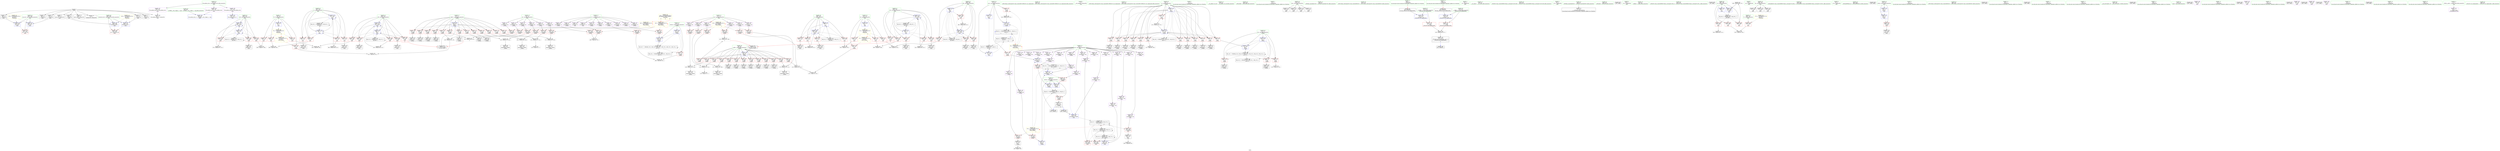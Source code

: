 digraph "SVFG" {
	label="SVFG";

	Node0x55cc2a65f960 [shape=record,color=grey,label="{NodeID: 0\nNullPtr}"];
	Node0x55cc2a65f960 -> Node0x55cc2a7f6b70[style=solid];
	Node0x55cc2a65f960 -> Node0x55cc2a7f6c70[style=solid];
	Node0x55cc2a65f960 -> Node0x55cc2a7f6d40[style=solid];
	Node0x55cc2a65f960 -> Node0x55cc2a7f6e10[style=solid];
	Node0x55cc2a65f960 -> Node0x55cc2a7f6ee0[style=solid];
	Node0x55cc2a65f960 -> Node0x55cc2a7f6fb0[style=solid];
	Node0x55cc2a65f960 -> Node0x55cc2a7f7080[style=solid];
	Node0x55cc2a65f960 -> Node0x55cc2a7f7150[style=solid];
	Node0x55cc2a65f960 -> Node0x55cc2a7f7220[style=solid];
	Node0x55cc2a65f960 -> Node0x55cc2a805b90[style=solid];
	Node0x55cc2a8348f0 [shape=record,color=yellow,style=double,label="{NodeID: 526\n4V_1 = ENCHI(MR_4V_0)\npts\{20 \}\nFun[_Z3dfsii]|{|<s1>3}}"];
	Node0x55cc2a8348f0 -> Node0x55cc2a7f80f0[style=dashed];
	Node0x55cc2a8348f0:s1 -> Node0x55cc2a8348f0[style=dashed,color=red];
	Node0x55cc2a810610 [shape=record,color=grey,label="{NodeID: 443\n168 = cmp(160, 167, )\n}"];
	Node0x55cc2a8044e0 [shape=record,color=red,label="{NodeID: 277\n387\<--294\n\<--i25\nmain\n}"];
	Node0x55cc2a8044e0 -> Node0x55cc2a810c10[style=solid];
	Node0x55cc2a7f8290 [shape=record,color=red,label="{NodeID: 194\n394\<--19\n\<--W\nmain\n}"];
	Node0x55cc2a7f8290 -> Node0x55cc2a810a90[style=solid];
	Node0x55cc2a7f5330 [shape=record,color=black,label="{NodeID: 111\n263\<--262\nidxprom88\<--\n_Z3dfsii\n}"];
	Node0x55cc2a7e0480 [shape=record,color=green,label="{NodeID: 28\n21\<--23\ncurr\<--curr_field_insensitive\nGlob }"];
	Node0x55cc2a7e0480 -> Node0x55cc2a7f8430[style=solid];
	Node0x55cc2a7e0480 -> Node0x55cc2a7f8500[style=solid];
	Node0x55cc2a7e0480 -> Node0x55cc2a805890[style=solid];
	Node0x55cc2a7e0480 -> Node0x55cc2a8064b0[style=solid];
	Node0x55cc2a7e0480 -> Node0x55cc2a8070e0[style=solid];
	Node0x55cc2a8271d0 [shape=record,color=black,label="{NodeID: 471\nMR_22V_2 = PHI(MR_22V_5, MR_22V_1, MR_22V_3, )\npts\{110000 \}\n|{<s0>3|<s1>12}}"];
	Node0x55cc2a8271d0:s0 -> Node0x55cc2a806650[style=dashed,color=blue];
	Node0x55cc2a8271d0:s1 -> Node0x55cc2a807350[style=dashed,color=blue];
	Node0x55cc2a805c90 [shape=record,color=blue,label="{NodeID: 305\n68\<--64\ni.addr\<--i\n_Z3dfsii\n}"];
	Node0x55cc2a805c90 -> Node0x55cc2a7f86a0[style=dashed];
	Node0x55cc2a805c90 -> Node0x55cc2a7f8770[style=dashed];
	Node0x55cc2a805c90 -> Node0x55cc2a7f8840[style=dashed];
	Node0x55cc2a805c90 -> Node0x55cc2a7f8910[style=dashed];
	Node0x55cc2a805c90 -> Node0x55cc2a7f89e0[style=dashed];
	Node0x55cc2a805c90 -> Node0x55cc2a7f8ab0[style=dashed];
	Node0x55cc2a805c90 -> Node0x55cc2a7f8b80[style=dashed];
	Node0x55cc2a805c90 -> Node0x55cc2a7f8c50[style=dashed];
	Node0x55cc2a805c90 -> Node0x55cc2a7f8d20[style=dashed];
	Node0x55cc2a805c90 -> Node0x55cc2a7f8df0[style=dashed];
	Node0x55cc2a805c90 -> Node0x55cc2a7f8ec0[style=dashed];
	Node0x55cc2a805c90 -> Node0x55cc2a7f8f90[style=dashed];
	Node0x55cc2a805c90 -> Node0x55cc2a7f9060[style=dashed];
	Node0x55cc2a7f9950 [shape=record,color=red,label="{NodeID: 222\n248\<--70\n\<--j.addr\n_Z3dfsii\n}"];
	Node0x55cc2a7f9950 -> Node0x55cc2a7ffd90[style=solid];
	Node0x55cc2a7fb400 [shape=record,color=purple,label="{NodeID: 139\n166\<--8\narrayidx39\<--G\n_Z3dfsii\n}"];
	Node0x55cc2a7fb400 -> Node0x55cc2a802fc0[style=solid];
	Node0x55cc2a7f5dd0 [shape=record,color=green,label="{NodeID: 56\n310\<--311\n_ZNSt14basic_ofstreamIcSt11char_traitsIcEEC1EPKcSt13_Ios_Openmode\<--_ZNSt14basic_ofstreamIcSt11char_traitsIcEEC1EPKcSt13_Ios_Openmode_field_insensitive\n}"];
	Node0x55cc2a80dd90 [shape=record,color=grey,label="{NodeID: 416\n123 = Binary(118, 122, )\n}"];
	Node0x55cc2a80dd90 -> Node0x55cc2a810910[style=solid];
	Node0x55cc2a807350 [shape=record,color=blue,label="{NodeID: 333\n415\<--409\narrayidx43\<--call39\nmain\n}"];
	Node0x55cc2a807350 -> Node0x55cc2a824ed0[style=dashed];
	Node0x55cc2a802ef0 [shape=record,color=red,label="{NodeID: 250\n160\<--159\n\<--arrayidx35\n_Z3dfsii\n}"];
	Node0x55cc2a802ef0 -> Node0x55cc2a810610[style=solid];
	Node0x55cc2a7fcac0 [shape=record,color=purple,label="{NodeID: 167\n469\<--10\narrayidx74\<--ans\nmain\n}"];
	Node0x55cc2a7fcac0 -> Node0x55cc2a805450[style=solid];
	Node0x55cc2a7f7730 [shape=record,color=black,label="{NodeID: 84\n95\<--94\nidxprom5\<--\n_Z3dfsii\n}"];
	Node0x55cc2a7c4250 [shape=record,color=green,label="{NodeID: 1\n7\<--1\n__dso_handle\<--dummyObj\nGlob }"];
	Node0x55cc2a8349d0 [shape=record,color=yellow,style=double,label="{NodeID: 527\n6V_1 = ENCHI(MR_6V_0)\npts\{23 \}\nFun[_Z3dfsii]|{|<s4>3}}"];
	Node0x55cc2a8349d0 -> Node0x55cc2a7f8430[style=dashed];
	Node0x55cc2a8349d0 -> Node0x55cc2a7f8500[style=dashed];
	Node0x55cc2a8349d0 -> Node0x55cc2a8064b0[style=dashed];
	Node0x55cc2a8349d0 -> Node0x55cc2a8258d0[style=dashed];
	Node0x55cc2a8349d0:s4 -> Node0x55cc2a8349d0[style=dashed,color=red];
	Node0x55cc2a810790 [shape=record,color=grey,label="{NodeID: 444\n116 = cmp(115, 17, )\n}"];
	Node0x55cc2a8045b0 [shape=record,color=red,label="{NodeID: 278\n397\<--294\n\<--i25\nmain\n}"];
	Node0x55cc2a8045b0 -> Node0x55cc2a7fa8a0[style=solid];
	Node0x55cc2a7f8360 [shape=record,color=red,label="{NodeID: 195\n458\<--19\n\<--W\nmain\n}"];
	Node0x55cc2a7f8360 -> Node0x55cc2a80f890[style=solid];
	Node0x55cc2a7f5400 [shape=record,color=black,label="{NodeID: 112\n266\<--265\nidxprom90\<--\n_Z3dfsii\n}"];
	Node0x55cc2a7e0550 [shape=record,color=green,label="{NodeID: 29\n34\<--38\nllvm.global_ctors\<--llvm.global_ctors_field_insensitive\nGlob }"];
	Node0x55cc2a7e0550 -> Node0x55cc2a7fd960[style=solid];
	Node0x55cc2a7e0550 -> Node0x55cc2a7fda60[style=solid];
	Node0x55cc2a7e0550 -> Node0x55cc2a7fdb60[style=solid];
	Node0x55cc2a805d60 [shape=record,color=blue,label="{NodeID: 306\n70\<--65\nj.addr\<--j\n_Z3dfsii\n}"];
	Node0x55cc2a805d60 -> Node0x55cc2a7f9130[style=dashed];
	Node0x55cc2a805d60 -> Node0x55cc2a7f9200[style=dashed];
	Node0x55cc2a805d60 -> Node0x55cc2a7f92d0[style=dashed];
	Node0x55cc2a805d60 -> Node0x55cc2a7f93a0[style=dashed];
	Node0x55cc2a805d60 -> Node0x55cc2a7f9470[style=dashed];
	Node0x55cc2a805d60 -> Node0x55cc2a7f9540[style=dashed];
	Node0x55cc2a805d60 -> Node0x55cc2a7f9610[style=dashed];
	Node0x55cc2a805d60 -> Node0x55cc2a7f96e0[style=dashed];
	Node0x55cc2a805d60 -> Node0x55cc2a7f97b0[style=dashed];
	Node0x55cc2a805d60 -> Node0x55cc2a7f9880[style=dashed];
	Node0x55cc2a805d60 -> Node0x55cc2a7f9950[style=dashed];
	Node0x55cc2a805d60 -> Node0x55cc2a7f9a20[style=dashed];
	Node0x55cc2a805d60 -> Node0x55cc2a7f9af0[style=dashed];
	Node0x55cc2a7f9a20 [shape=record,color=red,label="{NodeID: 223\n258\<--70\n\<--j.addr\n_Z3dfsii\n}"];
	Node0x55cc2a7f9a20 -> Node0x55cc2a7f5260[style=solid];
	Node0x55cc2a7fb4d0 [shape=record,color=purple,label="{NodeID: 140\n177\<--8\narrayidx46\<--G\n_Z3dfsii\n}"];
	Node0x55cc2a7f5ed0 [shape=record,color=green,label="{NodeID: 57\n315\<--316\n_ZNSt14basic_ifstreamIcSt11char_traitsIcEEC1EPKcSt13_Ios_Openmode\<--_ZNSt14basic_ifstreamIcSt11char_traitsIcEEC1EPKcSt13_Ios_Openmode_field_insensitive\n}"];
	Node0x55cc2a80df10 [shape=record,color=grey,label="{NodeID: 417\n247 = Binary(242, 246, )\n|{<s0>3}}"];
	Node0x55cc2a80df10:s0 -> Node0x55cc2a8536b0[style=solid,color=red];
	Node0x55cc2a807420 [shape=record,color=blue,label="{NodeID: 334\n296\<--420\nj29\<--inc45\nmain\n}"];
	Node0x55cc2a807420 -> Node0x55cc2a8048f0[style=dashed];
	Node0x55cc2a807420 -> Node0x55cc2a8049c0[style=dashed];
	Node0x55cc2a807420 -> Node0x55cc2a804a90[style=dashed];
	Node0x55cc2a807420 -> Node0x55cc2a804b60[style=dashed];
	Node0x55cc2a807420 -> Node0x55cc2a804c30[style=dashed];
	Node0x55cc2a807420 -> Node0x55cc2a807280[style=dashed];
	Node0x55cc2a807420 -> Node0x55cc2a807420[style=dashed];
	Node0x55cc2a807420 -> Node0x55cc2a821dd0[style=dashed];
	Node0x55cc2a802fc0 [shape=record,color=red,label="{NodeID: 251\n167\<--166\n\<--arrayidx39\n_Z3dfsii\n}"];
	Node0x55cc2a802fc0 -> Node0x55cc2a810610[style=solid];
	Node0x55cc2a7fcb90 [shape=record,color=purple,label="{NodeID: 168\n113\<--12\narrayidx9\<--dx\n_Z3dfsii\n}"];
	Node0x55cc2a7fcb90 -> Node0x55cc2a802a10[style=solid];
	Node0x55cc2a7f7800 [shape=record,color=black,label="{NodeID: 85\n112\<--111\nidxprom8\<--\n_Z3dfsii\n}"];
	Node0x55cc2a7c42e0 [shape=record,color=green,label="{NodeID: 2\n17\<--1\n\<--dummyObj\nCan only get source location for instruction, argument, global var or function.}"];
	Node0x55cc2a810910 [shape=record,color=grey,label="{NodeID: 445\n125 = cmp(123, 124, )\n}"];
	Node0x55cc2a804680 [shape=record,color=red,label="{NodeID: 279\n407\<--294\n\<--i25\nmain\n|{<s0>12}}"];
	Node0x55cc2a804680:s0 -> Node0x55cc2a8536b0[style=solid,color=red];
	Node0x55cc2a7f8430 [shape=record,color=red,label="{NodeID: 196\n221\<--21\n\<--curr\n_Z3dfsii\n}"];
	Node0x55cc2a7f8430 -> Node0x55cc2a8063e0[style=solid];
	Node0x55cc2a7f54d0 [shape=record,color=black,label="{NodeID: 113\n63\<--271\n_Z3dfsii_ret\<--\n_Z3dfsii\n|{<s0>3|<s1>12}}"];
	Node0x55cc2a7f54d0:s0 -> Node0x55cc2a8527f0[style=solid,color=blue];
	Node0x55cc2a7f54d0:s1 -> Node0x55cc2a852c00[style=solid,color=blue];
	Node0x55cc2a7e0650 [shape=record,color=green,label="{NodeID: 30\n39\<--40\n__cxx_global_var_init\<--__cxx_global_var_init_field_insensitive\n}"];
	Node0x55cc2a805e30 [shape=record,color=blue,label="{NodeID: 307\n66\<--97\nretval\<--\n_Z3dfsii\n}"];
	Node0x55cc2a805e30 -> Node0x55cc2a825dd0[style=dashed];
	Node0x55cc2a7f9af0 [shape=record,color=red,label="{NodeID: 224\n265\<--70\n\<--j.addr\n_Z3dfsii\n}"];
	Node0x55cc2a7f9af0 -> Node0x55cc2a7f5400[style=solid];
	Node0x55cc2a7fb5a0 [shape=record,color=purple,label="{NodeID: 141\n185\<--8\narrayidx51\<--G\n_Z3dfsii\n}"];
	Node0x55cc2a7fb5a0 -> Node0x55cc2a803230[style=solid];
	Node0x55cc2a7f5fd0 [shape=record,color=green,label="{NodeID: 58\n319\<--320\n_ZNSirsERi\<--_ZNSirsERi_field_insensitive\n}"];
	Node0x55cc2a80e090 [shape=record,color=grey,label="{NodeID: 418\n183 = Binary(178, 182, )\n}"];
	Node0x55cc2a80e090 -> Node0x55cc2a7f48a0[style=solid];
	Node0x55cc2a8074f0 [shape=record,color=blue,label="{NodeID: 335\n294\<--425\ni25\<--inc48\nmain\n}"];
	Node0x55cc2a8074f0 -> Node0x55cc2a8044e0[style=dashed];
	Node0x55cc2a8074f0 -> Node0x55cc2a8045b0[style=dashed];
	Node0x55cc2a8074f0 -> Node0x55cc2a804680[style=dashed];
	Node0x55cc2a8074f0 -> Node0x55cc2a804750[style=dashed];
	Node0x55cc2a8074f0 -> Node0x55cc2a804820[style=dashed];
	Node0x55cc2a8074f0 -> Node0x55cc2a8074f0[style=dashed];
	Node0x55cc2a8074f0 -> Node0x55cc2a8218d0[style=dashed];
	Node0x55cc2a803090 [shape=record,color=red,label="{NodeID: 252\n174\<--173\n\<--arrayidx43\n_Z3dfsii\n}"];
	Node0x55cc2a803090 -> Node0x55cc2a80ec90[style=solid];
	Node0x55cc2a7fcc60 [shape=record,color=purple,label="{NodeID: 169\n121\<--12\narrayidx12\<--dx\n_Z3dfsii\n}"];
	Node0x55cc2a7fcc60 -> Node0x55cc2a802ae0[style=solid];
	Node0x55cc2a7f78d0 [shape=record,color=black,label="{NodeID: 86\n120\<--119\nidxprom11\<--\n_Z3dfsii\n}"];
	Node0x55cc2a7c4430 [shape=record,color=green,label="{NodeID: 3\n22\<--1\n\<--dummyObj\nCan only get source location for instruction, argument, global var or function.}"];
	Node0x55cc2a810a90 [shape=record,color=grey,label="{NodeID: 446\n395 = cmp(393, 394, )\n}"];
	Node0x55cc2a804750 [shape=record,color=red,label="{NodeID: 280\n410\<--294\n\<--i25\nmain\n}"];
	Node0x55cc2a804750 -> Node0x55cc2a7fab10[style=solid];
	Node0x55cc2a7f8500 [shape=record,color=red,label="{NodeID: 197\n229\<--21\n\<--curr\n_Z3dfsii\n}"];
	Node0x55cc2a7f8500 -> Node0x55cc2a7ff610[style=solid];
	Node0x55cc2a7f55a0 [shape=record,color=black,label="{NodeID: 114\n428\<--278\n\<--fout\nmain\n}"];
	Node0x55cc2a7e0750 [shape=record,color=green,label="{NodeID: 31\n43\<--44\n_ZNSt8ios_base4InitC1Ev\<--_ZNSt8ios_base4InitC1Ev_field_insensitive\n}"];
	Node0x55cc2a805f00 [shape=record,color=blue,label="{NodeID: 308\n72\<--101\ndir\<--\n_Z3dfsii\n}"];
	Node0x55cc2a805f00 -> Node0x55cc2a7f9bc0[style=dashed];
	Node0x55cc2a805f00 -> Node0x55cc2a7f9c90[style=dashed];
	Node0x55cc2a805f00 -> Node0x55cc2a7f9d60[style=dashed];
	Node0x55cc2a805f00 -> Node0x55cc2a806170[style=dashed];
	Node0x55cc2a805f00 -> Node0x55cc2a8262d0[style=dashed];
	Node0x55cc2a805f00 -> Node0x55cc2a82c6d0[style=dashed];
	Node0x55cc2a7f9bc0 [shape=record,color=red,label="{NodeID: 225\n218\<--72\n\<--dir\n_Z3dfsii\n}"];
	Node0x55cc2a7f9bc0 -> Node0x55cc2a80fa10[style=solid];
	Node0x55cc2a7fb670 [shape=record,color=purple,label="{NodeID: 142\n199\<--8\narrayidx58\<--G\n_Z3dfsii\n}"];
	Node0x55cc2a7f60d0 [shape=record,color=green,label="{NodeID: 59\n375\<--376\n_ZNSt14basic_ifstreamIcSt11char_traitsIcEED1Ev\<--_ZNSt14basic_ifstreamIcSt11char_traitsIcEED1Ev_field_insensitive\n}"];
	Node0x55cc2a8517b0 [shape=record,color=black,label="{NodeID: 585\n508 = PHI(304, )\n0th arg _ZStorSt13_Ios_OpenmodeS_ }"];
	Node0x55cc2a8517b0 -> Node0x55cc2a807aa0[style=solid];
	Node0x55cc2a80e210 [shape=record,color=grey,label="{NodeID: 419\n360 = Binary(359, 215, )\n}"];
	Node0x55cc2a80e210 -> Node0x55cc2a806c00[style=solid];
	Node0x55cc2a8075c0 [shape=record,color=blue,label="{NodeID: 336\n298\<--17\ni56\<--\nmain\n}"];
	Node0x55cc2a8075c0 -> Node0x55cc2a804d00[style=dashed];
	Node0x55cc2a8075c0 -> Node0x55cc2a804dd0[style=dashed];
	Node0x55cc2a8075c0 -> Node0x55cc2a804ea0[style=dashed];
	Node0x55cc2a8075c0 -> Node0x55cc2a804f70[style=dashed];
	Node0x55cc2a8075c0 -> Node0x55cc2a807830[style=dashed];
	Node0x55cc2a8075c0 -> Node0x55cc2a8222d0[style=dashed];
	Node0x55cc2a803160 [shape=record,color=red,label="{NodeID: 253\n182\<--181\n\<--arrayidx48\n_Z3dfsii\n}"];
	Node0x55cc2a803160 -> Node0x55cc2a80e090[style=solid];
	Node0x55cc2a7fcd30 [shape=record,color=purple,label="{NodeID: 170\n147\<--12\narrayidx27\<--dx\n_Z3dfsii\n}"];
	Node0x55cc2a7fcd30 -> Node0x55cc2a802d50[style=solid];
	Node0x55cc2a7f79a0 [shape=record,color=black,label="{NodeID: 87\n129\<--128\nidxprom16\<--\n_Z3dfsii\n}"];
	Node0x55cc2a7c44c0 [shape=record,color=green,label="{NodeID: 4\n24\<--1\n.str\<--dummyObj\nGlob }"];
	Node0x55cc2a810c10 [shape=record,color=grey,label="{NodeID: 447\n389 = cmp(387, 388, )\n}"];
	Node0x55cc2a804820 [shape=record,color=red,label="{NodeID: 281\n424\<--294\n\<--i25\nmain\n}"];
	Node0x55cc2a804820 -> Node0x55cc2a7ffc10[style=solid];
	Node0x55cc2a7f85d0 [shape=record,color=red,label="{NodeID: 198\n271\<--66\n\<--retval\n_Z3dfsii\n}"];
	Node0x55cc2a7f85d0 -> Node0x55cc2a7f54d0[style=solid];
	Node0x55cc2a7f5670 [shape=record,color=black,label="{NodeID: 115\n446\<--278\n\<--fout\nmain\n}"];
	Node0x55cc2a7e0850 [shape=record,color=green,label="{NodeID: 32\n49\<--50\n__cxa_atexit\<--__cxa_atexit_field_insensitive\n}"];
	Node0x55cc2a805fd0 [shape=record,color=blue,label="{NodeID: 309\n74\<--103\nlowest\<--\n_Z3dfsii\n}"];
	Node0x55cc2a805fd0 -> Node0x55cc2a7f9e30[style=dashed];
	Node0x55cc2a805fd0 -> Node0x55cc2a806240[style=dashed];
	Node0x55cc2a805fd0 -> Node0x55cc2a8267d0[style=dashed];
	Node0x55cc2a805fd0 -> Node0x55cc2a82cbd0[style=dashed];
	Node0x55cc2a7f9c90 [shape=record,color=red,label="{NodeID: 226\n243\<--72\n\<--dir\n_Z3dfsii\n}"];
	Node0x55cc2a7f9c90 -> Node0x55cc2a7f4ff0[style=solid];
	Node0x55cc2a7fb740 [shape=record,color=purple,label="{NodeID: 143\n207\<--8\narrayidx63\<--G\n_Z3dfsii\n}"];
	Node0x55cc2a7fb740 -> Node0x55cc2a8034a0[style=solid];
	Node0x55cc2a7f61d0 [shape=record,color=green,label="{NodeID: 60\n431\<--432\n_ZStlsISt11char_traitsIcEERSt13basic_ostreamIcT_ES5_PKc\<--_ZStlsISt11char_traitsIcEERSt13basic_ostreamIcT_ES5_PKc_field_insensitive\n}"];
	Node0x55cc2a8524f0 [shape=record,color=black,label="{NodeID: 586\n303 = PHI(507, )\n}"];
	Node0x55cc2a80e390 [shape=record,color=grey,label="{NodeID: 420\n474 = Binary(473, 215, )\n}"];
	Node0x55cc2a80e390 -> Node0x55cc2a807760[style=solid];
	Node0x55cc2a807690 [shape=record,color=blue,label="{NodeID: 337\n300\<--215\nj65\<--\nmain\n}"];
	Node0x55cc2a807690 -> Node0x55cc2a805040[style=dashed];
	Node0x55cc2a807690 -> Node0x55cc2a805110[style=dashed];
	Node0x55cc2a807690 -> Node0x55cc2a8051e0[style=dashed];
	Node0x55cc2a807690 -> Node0x55cc2a807690[style=dashed];
	Node0x55cc2a807690 -> Node0x55cc2a807760[style=dashed];
	Node0x55cc2a807690 -> Node0x55cc2a822fe0[style=dashed];
	Node0x55cc2a803230 [shape=record,color=red,label="{NodeID: 254\n186\<--185\n\<--arrayidx51\n_Z3dfsii\n}"];
	Node0x55cc2a803230 -> Node0x55cc2a810490[style=solid];
	Node0x55cc2a7fce00 [shape=record,color=purple,label="{NodeID: 171\n173\<--12\narrayidx43\<--dx\n_Z3dfsii\n}"];
	Node0x55cc2a7fce00 -> Node0x55cc2a803090[style=solid];
	Node0x55cc2a7f7a70 [shape=record,color=black,label="{NodeID: 88\n137\<--136\nidxprom21\<--\n_Z3dfsii\n}"];
	Node0x55cc2a7df9e0 [shape=record,color=green,label="{NodeID: 5\n26\<--1\n.str.1\<--dummyObj\nGlob }"];
	Node0x55cc2a8048f0 [shape=record,color=red,label="{NodeID: 282\n393\<--296\n\<--j29\nmain\n}"];
	Node0x55cc2a8048f0 -> Node0x55cc2a810a90[style=solid];
	Node0x55cc2a7f86a0 [shape=record,color=red,label="{NodeID: 199\n80\<--68\n\<--i.addr\n_Z3dfsii\n}"];
	Node0x55cc2a7f86a0 -> Node0x55cc2a7f73f0[style=solid];
	Node0x55cc2a7fa150 [shape=record,color=black,label="{NodeID: 116\n461\<--278\n\<--fout\nmain\n}"];
	Node0x55cc2a7e0950 [shape=record,color=green,label="{NodeID: 33\n48\<--54\n_ZNSt8ios_base4InitD1Ev\<--_ZNSt8ios_base4InitD1Ev_field_insensitive\n}"];
	Node0x55cc2a7e0950 -> Node0x55cc2a7f72f0[style=solid];
	Node0x55cc2a8060a0 [shape=record,color=blue,label="{NodeID: 310\n76\<--17\np\<--\n_Z3dfsii\n}"];
	Node0x55cc2a8060a0 -> Node0x55cc2a7f9f00[style=dashed];
	Node0x55cc2a8060a0 -> Node0x55cc2a7f9fd0[style=dashed];
	Node0x55cc2a8060a0 -> Node0x55cc2a801fc0[style=dashed];
	Node0x55cc2a8060a0 -> Node0x55cc2a802050[style=dashed];
	Node0x55cc2a8060a0 -> Node0x55cc2a802120[style=dashed];
	Node0x55cc2a8060a0 -> Node0x55cc2a8021f0[style=dashed];
	Node0x55cc2a8060a0 -> Node0x55cc2a8022c0[style=dashed];
	Node0x55cc2a8060a0 -> Node0x55cc2a802390[style=dashed];
	Node0x55cc2a8060a0 -> Node0x55cc2a802460[style=dashed];
	Node0x55cc2a8060a0 -> Node0x55cc2a802530[style=dashed];
	Node0x55cc2a8060a0 -> Node0x55cc2a802600[style=dashed];
	Node0x55cc2a8060a0 -> Node0x55cc2a8026d0[style=dashed];
	Node0x55cc2a8060a0 -> Node0x55cc2a8027a0[style=dashed];
	Node0x55cc2a8060a0 -> Node0x55cc2a806310[style=dashed];
	Node0x55cc2a8060a0 -> Node0x55cc2a826cd0[style=dashed];
	Node0x55cc2a7f9d60 [shape=record,color=red,label="{NodeID: 227\n249\<--72\n\<--dir\n_Z3dfsii\n}"];
	Node0x55cc2a7f9d60 -> Node0x55cc2a7f50c0[style=solid];
	Node0x55cc2a7fb810 [shape=record,color=purple,label="{NodeID: 144\n345\<--8\narrayidx\<--G\nmain\n}"];
	Node0x55cc2a7f62d0 [shape=record,color=green,label="{NodeID: 61\n436\<--437\n_ZNSolsEi\<--_ZNSolsEi_field_insensitive\n}"];
	Node0x55cc2a852650 [shape=record,color=black,label="{NodeID: 587\n318 = PHI()\n}"];
	Node0x55cc2a80e510 [shape=record,color=grey,label="{NodeID: 421\n205 = Binary(200, 204, )\n}"];
	Node0x55cc2a80e510 -> Node0x55cc2a7f4be0[style=solid];
	Node0x55cc2a807760 [shape=record,color=blue,label="{NodeID: 338\n300\<--474\nj65\<--inc78\nmain\n}"];
	Node0x55cc2a807760 -> Node0x55cc2a805040[style=dashed];
	Node0x55cc2a807760 -> Node0x55cc2a805110[style=dashed];
	Node0x55cc2a807760 -> Node0x55cc2a8051e0[style=dashed];
	Node0x55cc2a807760 -> Node0x55cc2a807690[style=dashed];
	Node0x55cc2a807760 -> Node0x55cc2a807760[style=dashed];
	Node0x55cc2a807760 -> Node0x55cc2a822fe0[style=dashed];
	Node0x55cc2a803300 [shape=record,color=red,label="{NodeID: 255\n196\<--195\n\<--arrayidx55\n_Z3dfsii\n}"];
	Node0x55cc2a803300 -> Node0x55cc2a80e810[style=solid];
	Node0x55cc2a7fced0 [shape=record,color=purple,label="{NodeID: 172\n195\<--12\narrayidx55\<--dx\n_Z3dfsii\n}"];
	Node0x55cc2a7fced0 -> Node0x55cc2a803300[style=solid];
	Node0x55cc2a7f7b40 [shape=record,color=black,label="{NodeID: 89\n146\<--145\nidxprom26\<--\n_Z3dfsii\n}"];
	Node0x55cc2a7dfa70 [shape=record,color=green,label="{NodeID: 6\n28\<--1\n.str.2\<--dummyObj\nGlob }"];
	Node0x55cc2a8049c0 [shape=record,color=red,label="{NodeID: 283\n400\<--296\n\<--j29\nmain\n}"];
	Node0x55cc2a8049c0 -> Node0x55cc2a7fa970[style=solid];
	Node0x55cc2a7f8770 [shape=record,color=red,label="{NodeID: 200\n91\<--68\n\<--i.addr\n_Z3dfsii\n}"];
	Node0x55cc2a7f8770 -> Node0x55cc2a7f7660[style=solid];
	Node0x55cc2a7fa220 [shape=record,color=black,label="{NodeID: 117\n477\<--278\n\<--fout\nmain\n}"];
	Node0x55cc2a7e0a50 [shape=record,color=green,label="{NodeID: 34\n61\<--62\n_Z3dfsii\<--_Z3dfsii_field_insensitive\n}"];
	Node0x55cc2a806170 [shape=record,color=blue,label="{NodeID: 311\n72\<--190\ndir\<--\n_Z3dfsii\n}"];
	Node0x55cc2a806170 -> Node0x55cc2a82c6d0[style=dashed];
	Node0x55cc2a7f9e30 [shape=record,color=red,label="{NodeID: 228\n187\<--74\n\<--lowest\n_Z3dfsii\n}"];
	Node0x55cc2a7f9e30 -> Node0x55cc2a810490[style=solid];
	Node0x55cc2a7fb8e0 [shape=record,color=purple,label="{NodeID: 145\n348\<--8\narrayidx15\<--G\nmain\n}"];
	Node0x55cc2a7f63d0 [shape=record,color=green,label="{NodeID: 62\n453\<--454\n_ZStlsISt11char_traitsIcEERSt13basic_ostreamIcT_ES5_c\<--_ZStlsISt11char_traitsIcEERSt13basic_ostreamIcT_ES5_c_field_insensitive\n}"];
	Node0x55cc2a852720 [shape=record,color=black,label="{NodeID: 588\n46 = PHI()\n}"];
	Node0x55cc2a80e690 [shape=record,color=grey,label="{NodeID: 422\n490 = Binary(489, 215, )\n}"];
	Node0x55cc2a80e690 -> Node0x55cc2a807900[style=solid];
	Node0x55cc2a807830 [shape=record,color=blue,label="{NodeID: 339\n298\<--485\ni56\<--inc83\nmain\n}"];
	Node0x55cc2a807830 -> Node0x55cc2a804d00[style=dashed];
	Node0x55cc2a807830 -> Node0x55cc2a804dd0[style=dashed];
	Node0x55cc2a807830 -> Node0x55cc2a804ea0[style=dashed];
	Node0x55cc2a807830 -> Node0x55cc2a804f70[style=dashed];
	Node0x55cc2a807830 -> Node0x55cc2a807830[style=dashed];
	Node0x55cc2a807830 -> Node0x55cc2a8222d0[style=dashed];
	Node0x55cc2a8033d0 [shape=record,color=red,label="{NodeID: 256\n204\<--203\n\<--arrayidx60\n_Z3dfsii\n}"];
	Node0x55cc2a8033d0 -> Node0x55cc2a80e510[style=solid];
	Node0x55cc2a7fcfa0 [shape=record,color=purple,label="{NodeID: 173\n245\<--12\narrayidx79\<--dx\n_Z3dfsii\n}"];
	Node0x55cc2a7fcfa0 -> Node0x55cc2a803640[style=solid];
	Node0x55cc2a7f7c10 [shape=record,color=black,label="{NodeID: 90\n150\<--149\nidxprom29\<--add28\n_Z3dfsii\n}"];
	Node0x55cc2a7dfb00 [shape=record,color=green,label="{NodeID: 7\n30\<--1\n.str.3\<--dummyObj\nGlob }"];
	Node0x55cc2a8204d0 [shape=record,color=black,label="{NodeID: 450\nMR_6V_2 = PHI(MR_6V_4, MR_6V_1, )\npts\{23 \}\n}"];
	Node0x55cc2a8204d0 -> Node0x55cc2a8070e0[style=dashed];
	Node0x55cc2a804a90 [shape=record,color=red,label="{NodeID: 284\n408\<--296\n\<--j29\nmain\n|{<s0>12}}"];
	Node0x55cc2a804a90:s0 -> Node0x55cc2a8538c0[style=solid,color=red];
	Node0x55cc2a7f8840 [shape=record,color=red,label="{NodeID: 201\n110\<--68\n\<--i.addr\n_Z3dfsii\n}"];
	Node0x55cc2a7f8840 -> Node0x55cc2a80f110[style=solid];
	Node0x55cc2a7fa2f0 [shape=record,color=black,label="{NodeID: 118\n317\<--280\n\<--fin\nmain\n}"];
	Node0x55cc2a7e0b50 [shape=record,color=green,label="{NodeID: 35\n66\<--67\nretval\<--retval_field_insensitive\n_Z3dfsii\n}"];
	Node0x55cc2a7e0b50 -> Node0x55cc2a7f85d0[style=solid];
	Node0x55cc2a7e0b50 -> Node0x55cc2a805e30[style=solid];
	Node0x55cc2a7e0b50 -> Node0x55cc2a806580[style=solid];
	Node0x55cc2a7e0b50 -> Node0x55cc2a806720[style=solid];
	Node0x55cc2a806240 [shape=record,color=blue,label="{NodeID: 312\n74\<--208\nlowest\<--\n_Z3dfsii\n}"];
	Node0x55cc2a806240 -> Node0x55cc2a82cbd0[style=dashed];
	Node0x55cc2a7f9f00 [shape=record,color=red,label="{NodeID: 229\n106\<--76\n\<--p\n_Z3dfsii\n}"];
	Node0x55cc2a7f9f00 -> Node0x55cc2a80fd10[style=solid];
	Node0x55cc2a7fb9b0 [shape=record,color=purple,label="{NodeID: 146\n82\<--10\narrayidx\<--ans\n_Z3dfsii\n}"];
	Node0x55cc2a7f64d0 [shape=record,color=green,label="{NodeID: 63\n479\<--480\n_ZSt4endlIcSt11char_traitsIcEERSt13basic_ostreamIT_T0_ES6_\<--_ZSt4endlIcSt11char_traitsIcEERSt13basic_ostreamIT_T0_ES6__field_insensitive\n}"];
	Node0x55cc2a8527f0 [shape=record,color=black,label="{NodeID: 589\n254 = PHI(63, )\n}"];
	Node0x55cc2a8527f0 -> Node0x55cc2a806650[style=solid];
	Node0x55cc2a80e810 [shape=record,color=grey,label="{NodeID: 423\n197 = Binary(192, 196, )\n}"];
	Node0x55cc2a80e810 -> Node0x55cc2a7f4a40[style=solid];
	Node0x55cc2a807900 [shape=record,color=blue,label="{NodeID: 340\n288\<--490\ntt\<--inc86\nmain\n}"];
	Node0x55cc2a807900 -> Node0x55cc2a8209d0[style=dashed];
	Node0x55cc2a8034a0 [shape=record,color=red,label="{NodeID: 257\n208\<--207\n\<--arrayidx63\n_Z3dfsii\n}"];
	Node0x55cc2a8034a0 -> Node0x55cc2a806240[style=solid];
	Node0x55cc2a7fd070 [shape=record,color=purple,label="{NodeID: 174\n130\<--14\narrayidx17\<--dy\n_Z3dfsii\n}"];
	Node0x55cc2a7fd070 -> Node0x55cc2a802bb0[style=solid];
	Node0x55cc2a7f7ce0 [shape=record,color=black,label="{NodeID: 91\n154\<--153\nidxprom31\<--\n_Z3dfsii\n}"];
	Node0x55cc2a7df5c0 [shape=record,color=green,label="{NodeID: 8\n32\<--1\n.str.4\<--dummyObj\nGlob }"];
	Node0x55cc2a834ff0 [shape=record,color=yellow,style=double,label="{NodeID: 534\n20V_1 = ENCHI(MR_20V_0)\npts\{90000 \}\nFun[_Z3dfsii]|{|<s4>3}}"];
	Node0x55cc2a834ff0 -> Node0x55cc2a802ef0[style=dashed];
	Node0x55cc2a834ff0 -> Node0x55cc2a802fc0[style=dashed];
	Node0x55cc2a834ff0 -> Node0x55cc2a803230[style=dashed];
	Node0x55cc2a834ff0 -> Node0x55cc2a8034a0[style=dashed];
	Node0x55cc2a834ff0:s4 -> Node0x55cc2a834ff0[style=dashed,color=red];
	Node0x55cc2a8209d0 [shape=record,color=black,label="{NodeID: 451\nMR_39V_3 = PHI(MR_39V_4, MR_39V_2, )\npts\{289 \}\n}"];
	Node0x55cc2a8209d0 -> Node0x55cc2a803bf0[style=dashed];
	Node0x55cc2a8209d0 -> Node0x55cc2a803cc0[style=dashed];
	Node0x55cc2a8209d0 -> Node0x55cc2a803d90[style=dashed];
	Node0x55cc2a8209d0 -> Node0x55cc2a807900[style=dashed];
	Node0x55cc2a804b60 [shape=record,color=red,label="{NodeID: 285\n413\<--296\n\<--j29\nmain\n}"];
	Node0x55cc2a804b60 -> Node0x55cc2a7fabe0[style=solid];
	Node0x55cc2a7f8910 [shape=record,color=red,label="{NodeID: 202\n118\<--68\n\<--i.addr\n_Z3dfsii\n}"];
	Node0x55cc2a7f8910 -> Node0x55cc2a80dd90[style=solid];
	Node0x55cc2a7fa3c0 [shape=record,color=black,label="{NodeID: 119\n327\<--280\n\<--fin\nmain\n}"];
	Node0x55cc2a7e0c20 [shape=record,color=green,label="{NodeID: 36\n68\<--69\ni.addr\<--i.addr_field_insensitive\n_Z3dfsii\n}"];
	Node0x55cc2a7e0c20 -> Node0x55cc2a7f86a0[style=solid];
	Node0x55cc2a7e0c20 -> Node0x55cc2a7f8770[style=solid];
	Node0x55cc2a7e0c20 -> Node0x55cc2a7f8840[style=solid];
	Node0x55cc2a7e0c20 -> Node0x55cc2a7f8910[style=solid];
	Node0x55cc2a7e0c20 -> Node0x55cc2a7f89e0[style=solid];
	Node0x55cc2a7e0c20 -> Node0x55cc2a7f8ab0[style=solid];
	Node0x55cc2a7e0c20 -> Node0x55cc2a7f8b80[style=solid];
	Node0x55cc2a7e0c20 -> Node0x55cc2a7f8c50[style=solid];
	Node0x55cc2a7e0c20 -> Node0x55cc2a7f8d20[style=solid];
	Node0x55cc2a7e0c20 -> Node0x55cc2a7f8df0[style=solid];
	Node0x55cc2a7e0c20 -> Node0x55cc2a7f8ec0[style=solid];
	Node0x55cc2a7e0c20 -> Node0x55cc2a7f8f90[style=solid];
	Node0x55cc2a7e0c20 -> Node0x55cc2a7f9060[style=solid];
	Node0x55cc2a7e0c20 -> Node0x55cc2a805c90[style=solid];
	Node0x55cc2a806310 [shape=record,color=blue,label="{NodeID: 313\n76\<--214\np\<--inc\n_Z3dfsii\n}"];
	Node0x55cc2a806310 -> Node0x55cc2a7f9f00[style=dashed];
	Node0x55cc2a806310 -> Node0x55cc2a7f9fd0[style=dashed];
	Node0x55cc2a806310 -> Node0x55cc2a801fc0[style=dashed];
	Node0x55cc2a806310 -> Node0x55cc2a802050[style=dashed];
	Node0x55cc2a806310 -> Node0x55cc2a802120[style=dashed];
	Node0x55cc2a806310 -> Node0x55cc2a8021f0[style=dashed];
	Node0x55cc2a806310 -> Node0x55cc2a8022c0[style=dashed];
	Node0x55cc2a806310 -> Node0x55cc2a802390[style=dashed];
	Node0x55cc2a806310 -> Node0x55cc2a802460[style=dashed];
	Node0x55cc2a806310 -> Node0x55cc2a802530[style=dashed];
	Node0x55cc2a806310 -> Node0x55cc2a802600[style=dashed];
	Node0x55cc2a806310 -> Node0x55cc2a8026d0[style=dashed];
	Node0x55cc2a806310 -> Node0x55cc2a8027a0[style=dashed];
	Node0x55cc2a806310 -> Node0x55cc2a806310[style=dashed];
	Node0x55cc2a806310 -> Node0x55cc2a826cd0[style=dashed];
	Node0x55cc2a7f9fd0 [shape=record,color=red,label="{NodeID: 230\n111\<--76\n\<--p\n_Z3dfsii\n}"];
	Node0x55cc2a7f9fd0 -> Node0x55cc2a7f7800[style=solid];
	Node0x55cc2a7fba80 [shape=record,color=purple,label="{NodeID: 147\n85\<--10\narrayidx2\<--ans\n_Z3dfsii\n}"];
	Node0x55cc2a7fba80 -> Node0x55cc2a802870[style=solid];
	Node0x55cc2a7f65d0 [shape=record,color=green,label="{NodeID: 64\n481\<--482\n_ZNSolsEPFRSoS_E\<--_ZNSolsEPFRSoS_E_field_insensitive\n}"];
	Node0x55cc2a852990 [shape=record,color=black,label="{NodeID: 590\n328 = PHI()\n}"];
	Node0x55cc2a3531d0 [shape=record,color=yellow,style=double,label="{NodeID: 507\n2V_1 = ENCHI(MR_2V_0)\npts\{18 \}\nFun[main]|{|<s3>12}}"];
	Node0x55cc2a3531d0 -> Node0x55cc2a7fdd30[style=dashed];
	Node0x55cc2a3531d0 -> Node0x55cc2a7fde00[style=dashed];
	Node0x55cc2a3531d0 -> Node0x55cc2a7fded0[style=dashed];
	Node0x55cc2a3531d0:s3 -> Node0x55cc2a8347e0[style=dashed,color=red];
	Node0x55cc2a80e990 [shape=record,color=grey,label="{NodeID: 424\n485 = Binary(484, 215, )\n}"];
	Node0x55cc2a80e990 -> Node0x55cc2a807830[style=solid];
	Node0x55cc2a8079d0 [shape=record,color=blue,label="{NodeID: 341\n276\<--17\nretval\<--\nmain\n}"];
	Node0x55cc2a8079d0 -> Node0x55cc2a8038b0[style=dashed];
	Node0x55cc2a803570 [shape=record,color=red,label="{NodeID: 258\n239\<--238\n\<--arrayidx76\n_Z3dfsii\n}"];
	Node0x55cc2a803570 -> Node0x55cc2a806580[style=solid];
	Node0x55cc2a7fd140 [shape=record,color=purple,label="{NodeID: 175\n138\<--14\narrayidx22\<--dy\n_Z3dfsii\n}"];
	Node0x55cc2a7fd140 -> Node0x55cc2a802c80[style=solid];
	Node0x55cc2a7f7db0 [shape=record,color=black,label="{NodeID: 92\n158\<--157\nidxprom34\<--add33\n_Z3dfsii\n}"];
	Node0x55cc2a7df650 [shape=record,color=green,label="{NodeID: 9\n35\<--1\n\<--dummyObj\nCan only get source location for instruction, argument, global var or function.}"];
	Node0x55cc2a8350d0 [shape=record,color=yellow,style=double,label="{NodeID: 535\n22V_1 = ENCHI(MR_22V_0)\npts\{110000 \}\nFun[_Z3dfsii]|{|<s4>3}}"];
	Node0x55cc2a8350d0 -> Node0x55cc2a802870[style=dashed];
	Node0x55cc2a8350d0 -> Node0x55cc2a802940[style=dashed];
	Node0x55cc2a8350d0 -> Node0x55cc2a8063e0[style=dashed];
	Node0x55cc2a8350d0 -> Node0x55cc2a8271d0[style=dashed];
	Node0x55cc2a8350d0:s4 -> Node0x55cc2a8350d0[style=dashed,color=red];
	Node0x55cc2a820ed0 [shape=record,color=black,label="{NodeID: 452\nMR_41V_2 = PHI(MR_41V_4, MR_41V_1, )\npts\{291 \}\n}"];
	Node0x55cc2a820ed0 -> Node0x55cc2a806990[style=dashed];
	Node0x55cc2a804c30 [shape=record,color=red,label="{NodeID: 286\n419\<--296\n\<--j29\nmain\n}"];
	Node0x55cc2a804c30 -> Node0x55cc2a7ff790[style=solid];
	Node0x55cc2a7f89e0 [shape=record,color=red,label="{NodeID: 203\n144\<--68\n\<--i.addr\n_Z3dfsii\n}"];
	Node0x55cc2a7f89e0 -> Node0x55cc2a7ff910[style=solid];
	Node0x55cc2a7fa490 [shape=record,color=black,label="{NodeID: 120\n342\<--280\n\<--fin\nmain\n}"];
	Node0x55cc2a7e0cf0 [shape=record,color=green,label="{NodeID: 37\n70\<--71\nj.addr\<--j.addr_field_insensitive\n_Z3dfsii\n}"];
	Node0x55cc2a7e0cf0 -> Node0x55cc2a7f9130[style=solid];
	Node0x55cc2a7e0cf0 -> Node0x55cc2a7f9200[style=solid];
	Node0x55cc2a7e0cf0 -> Node0x55cc2a7f92d0[style=solid];
	Node0x55cc2a7e0cf0 -> Node0x55cc2a7f93a0[style=solid];
	Node0x55cc2a7e0cf0 -> Node0x55cc2a7f9470[style=solid];
	Node0x55cc2a7e0cf0 -> Node0x55cc2a7f9540[style=solid];
	Node0x55cc2a7e0cf0 -> Node0x55cc2a7f9610[style=solid];
	Node0x55cc2a7e0cf0 -> Node0x55cc2a7f96e0[style=solid];
	Node0x55cc2a7e0cf0 -> Node0x55cc2a7f97b0[style=solid];
	Node0x55cc2a7e0cf0 -> Node0x55cc2a7f9880[style=solid];
	Node0x55cc2a7e0cf0 -> Node0x55cc2a7f9950[style=solid];
	Node0x55cc2a7e0cf0 -> Node0x55cc2a7f9a20[style=solid];
	Node0x55cc2a7e0cf0 -> Node0x55cc2a7f9af0[style=solid];
	Node0x55cc2a7e0cf0 -> Node0x55cc2a805d60[style=solid];
	Node0x55cc2a8063e0 [shape=record,color=blue,label="{NodeID: 314\n227\<--221\narrayidx71\<--\n_Z3dfsii\n}"];
	Node0x55cc2a8063e0 -> Node0x55cc2a803570[style=dashed];
	Node0x55cc2a8063e0 -> Node0x55cc2a8271d0[style=dashed];
	Node0x55cc2a801fc0 [shape=record,color=red,label="{NodeID: 231\n119\<--76\n\<--p\n_Z3dfsii\n}"];
	Node0x55cc2a801fc0 -> Node0x55cc2a7f78d0[style=solid];
	Node0x55cc2a7fbb50 [shape=record,color=purple,label="{NodeID: 148\n93\<--10\narrayidx4\<--ans\n_Z3dfsii\n}"];
	Node0x55cc2a7f66d0 [shape=record,color=green,label="{NodeID: 65\n496\<--497\n_ZNSt14basic_ofstreamIcSt11char_traitsIcEED1Ev\<--_ZNSt14basic_ofstreamIcSt11char_traitsIcEED1Ev_field_insensitive\n}"];
	Node0x55cc2a852a60 [shape=record,color=black,label="{NodeID: 591\n329 = PHI()\n}"];
	Node0x55cc2a822e20 [shape=record,color=yellow,style=double,label="{NodeID: 508\n4V_1 = ENCHI(MR_4V_0)\npts\{20 \}\nFun[main]|{|<s3>12}}"];
	Node0x55cc2a822e20 -> Node0x55cc2a7f81c0[style=dashed];
	Node0x55cc2a822e20 -> Node0x55cc2a7f8290[style=dashed];
	Node0x55cc2a822e20 -> Node0x55cc2a7f8360[style=dashed];
	Node0x55cc2a822e20:s3 -> Node0x55cc2a8348f0[style=dashed,color=red];
	Node0x55cc2a80eb10 [shape=record,color=grey,label="{NodeID: 425\n132 = Binary(127, 131, )\n}"];
	Node0x55cc2a80eb10 -> Node0x55cc2a810310[style=solid];
	Node0x55cc2a807aa0 [shape=record,color=blue,label="{NodeID: 342\n510\<--508\n__a.addr\<--__a\n_ZStorSt13_Ios_OpenmodeS_\n}"];
	Node0x55cc2a807aa0 -> Node0x55cc2a805520[style=dashed];
	Node0x55cc2a803640 [shape=record,color=red,label="{NodeID: 259\n246\<--245\n\<--arrayidx79\n_Z3dfsii\n}"];
	Node0x55cc2a803640 -> Node0x55cc2a80df10[style=solid];
	Node0x55cc2a7fd210 [shape=record,color=purple,label="{NodeID: 176\n155\<--14\narrayidx32\<--dy\n_Z3dfsii\n}"];
	Node0x55cc2a7fd210 -> Node0x55cc2a802e20[style=solid];
	Node0x55cc2a7f7e80 [shape=record,color=black,label="{NodeID: 93\n162\<--161\nidxprom36\<--\n_Z3dfsii\n}"];
	Node0x55cc2a7df6e0 [shape=record,color=green,label="{NodeID: 10\n89\<--1\n\<--dummyObj\nCan only get source location for instruction, argument, global var or function.}"];
	Node0x55cc2a8351b0 [shape=record,color=yellow,style=double,label="{NodeID: 536\n24V_1 = ENCHI(MR_24V_0)\npts\{130000 \}\nFun[_Z3dfsii]|{|<s6>3}}"];
	Node0x55cc2a8351b0 -> Node0x55cc2a802a10[style=dashed];
	Node0x55cc2a8351b0 -> Node0x55cc2a802ae0[style=dashed];
	Node0x55cc2a8351b0 -> Node0x55cc2a802d50[style=dashed];
	Node0x55cc2a8351b0 -> Node0x55cc2a803090[style=dashed];
	Node0x55cc2a8351b0 -> Node0x55cc2a803300[style=dashed];
	Node0x55cc2a8351b0 -> Node0x55cc2a803640[style=dashed];
	Node0x55cc2a8351b0:s6 -> Node0x55cc2a8351b0[style=dashed,color=red];
	Node0x55cc2a8213d0 [shape=record,color=black,label="{NodeID: 453\nMR_43V_2 = PHI(MR_43V_3, MR_43V_1, )\npts\{293 \}\n}"];
	Node0x55cc2a8213d0 -> Node0x55cc2a806a60[style=dashed];
	Node0x55cc2a8213d0 -> Node0x55cc2a8213d0[style=dashed];
	Node0x55cc2a804d00 [shape=record,color=red,label="{NodeID: 287\n442\<--298\n\<--i56\nmain\n}"];
	Node0x55cc2a804d00 -> Node0x55cc2a80f590[style=solid];
	Node0x55cc2a7f8ab0 [shape=record,color=red,label="{NodeID: 204\n161\<--68\n\<--i.addr\n_Z3dfsii\n}"];
	Node0x55cc2a7f8ab0 -> Node0x55cc2a7f7e80[style=solid];
	Node0x55cc2a7fa560 [shape=record,color=black,label="{NodeID: 121\n344\<--343\nidxprom\<--\nmain\n}"];
	Node0x55cc2a7e0dc0 [shape=record,color=green,label="{NodeID: 38\n72\<--73\ndir\<--dir_field_insensitive\n_Z3dfsii\n}"];
	Node0x55cc2a7e0dc0 -> Node0x55cc2a7f9bc0[style=solid];
	Node0x55cc2a7e0dc0 -> Node0x55cc2a7f9c90[style=solid];
	Node0x55cc2a7e0dc0 -> Node0x55cc2a7f9d60[style=solid];
	Node0x55cc2a7e0dc0 -> Node0x55cc2a805f00[style=solid];
	Node0x55cc2a7e0dc0 -> Node0x55cc2a806170[style=solid];
	Node0x55cc2a8064b0 [shape=record,color=blue,label="{NodeID: 315\n21\<--230\ncurr\<--inc72\n_Z3dfsii\n}"];
	Node0x55cc2a8064b0 -> Node0x55cc2a8258d0[style=dashed];
	Node0x55cc2a802050 [shape=record,color=red,label="{NodeID: 232\n128\<--76\n\<--p\n_Z3dfsii\n}"];
	Node0x55cc2a802050 -> Node0x55cc2a7f79a0[style=solid];
	Node0x55cc2a7fbc20 [shape=record,color=purple,label="{NodeID: 149\n96\<--10\narrayidx6\<--ans\n_Z3dfsii\n}"];
	Node0x55cc2a7fbc20 -> Node0x55cc2a802940[style=solid];
	Node0x55cc2a7f67d0 [shape=record,color=green,label="{NodeID: 66\n510\<--511\n__a.addr\<--__a.addr_field_insensitive\n_ZStorSt13_Ios_OpenmodeS_\n}"];
	Node0x55cc2a7f67d0 -> Node0x55cc2a805520[style=solid];
	Node0x55cc2a7f67d0 -> Node0x55cc2a807aa0[style=solid];
	Node0x55cc2a852b30 [shape=record,color=black,label="{NodeID: 592\n349 = PHI()\n}"];
	Node0x55cc2a80ec90 [shape=record,color=grey,label="{NodeID: 426\n175 = Binary(170, 174, )\n}"];
	Node0x55cc2a80ec90 -> Node0x55cc2a7f4700[style=solid];
	Node0x55cc2a807b70 [shape=record,color=blue,label="{NodeID: 343\n512\<--509\n__b.addr\<--__b\n_ZStorSt13_Ios_OpenmodeS_\n}"];
	Node0x55cc2a807b70 -> Node0x55cc2a8055f0[style=dashed];
	Node0x55cc2a803710 [shape=record,color=red,label="{NodeID: 260\n252\<--251\n\<--arrayidx82\n_Z3dfsii\n}"];
	Node0x55cc2a803710 -> Node0x55cc2a7ffd90[style=solid];
	Node0x55cc2a7fd2e0 [shape=record,color=purple,label="{NodeID: 177\n181\<--14\narrayidx48\<--dy\n_Z3dfsii\n}"];
	Node0x55cc2a7fd2e0 -> Node0x55cc2a803160[style=solid];
	Node0x55cc2a7f7f50 [shape=record,color=black,label="{NodeID: 94\n165\<--164\nidxprom38\<--\n_Z3dfsii\n}"];
	Node0x55cc2a7df7b0 [shape=record,color=green,label="{NodeID: 11\n101\<--1\n\<--dummyObj\nCan only get source location for instruction, argument, global var or function.}"];
	Node0x55cc2a835290 [shape=record,color=yellow,style=double,label="{NodeID: 537\n26V_1 = ENCHI(MR_26V_0)\npts\{150000 \}\nFun[_Z3dfsii]|{|<s6>3}}"];
	Node0x55cc2a835290 -> Node0x55cc2a802bb0[style=dashed];
	Node0x55cc2a835290 -> Node0x55cc2a802c80[style=dashed];
	Node0x55cc2a835290 -> Node0x55cc2a802e20[style=dashed];
	Node0x55cc2a835290 -> Node0x55cc2a803160[style=dashed];
	Node0x55cc2a835290 -> Node0x55cc2a8033d0[style=dashed];
	Node0x55cc2a835290 -> Node0x55cc2a803710[style=dashed];
	Node0x55cc2a835290:s6 -> Node0x55cc2a835290[style=dashed,color=red];
	Node0x55cc2a8218d0 [shape=record,color=black,label="{NodeID: 454\nMR_45V_2 = PHI(MR_45V_4, MR_45V_1, )\npts\{295 \}\n}"];
	Node0x55cc2a8218d0 -> Node0x55cc2a8071b0[style=dashed];
	Node0x55cc2a804dd0 [shape=record,color=red,label="{NodeID: 288\n447\<--298\n\<--i56\nmain\n}"];
	Node0x55cc2a804dd0 -> Node0x55cc2a7facb0[style=solid];
	Node0x55cc2a7f8b80 [shape=record,color=red,label="{NodeID: 205\n170\<--68\n\<--i.addr\n_Z3dfsii\n}"];
	Node0x55cc2a7f8b80 -> Node0x55cc2a80ec90[style=solid];
	Node0x55cc2a7fa630 [shape=record,color=black,label="{NodeID: 122\n347\<--346\nidxprom14\<--\nmain\n}"];
	Node0x55cc2a7e0e90 [shape=record,color=green,label="{NodeID: 39\n74\<--75\nlowest\<--lowest_field_insensitive\n_Z3dfsii\n}"];
	Node0x55cc2a7e0e90 -> Node0x55cc2a7f9e30[style=solid];
	Node0x55cc2a7e0e90 -> Node0x55cc2a805fd0[style=solid];
	Node0x55cc2a7e0e90 -> Node0x55cc2a806240[style=solid];
	Node0x55cc2a806580 [shape=record,color=blue,label="{NodeID: 316\n66\<--239\nretval\<--\n_Z3dfsii\n}"];
	Node0x55cc2a806580 -> Node0x55cc2a825dd0[style=dashed];
	Node0x55cc2a802120 [shape=record,color=red,label="{NodeID: 233\n136\<--76\n\<--p\n_Z3dfsii\n}"];
	Node0x55cc2a802120 -> Node0x55cc2a7f7a70[style=solid];
	Node0x55cc2a7fbcf0 [shape=record,color=purple,label="{NodeID: 150\n224\<--10\narrayidx69\<--ans\n_Z3dfsii\n}"];
	Node0x55cc2a7f68a0 [shape=record,color=green,label="{NodeID: 67\n512\<--513\n__b.addr\<--__b.addr_field_insensitive\n_ZStorSt13_Ios_OpenmodeS_\n}"];
	Node0x55cc2a7f68a0 -> Node0x55cc2a8055f0[style=solid];
	Node0x55cc2a7f68a0 -> Node0x55cc2a807b70[style=solid];
	Node0x55cc2a852c00 [shape=record,color=black,label="{NodeID: 593\n409 = PHI(63, )\n}"];
	Node0x55cc2a852c00 -> Node0x55cc2a807350[style=solid];
	Node0x55cc2a80ee10 [shape=record,color=grey,label="{NodeID: 427\n140 = Binary(135, 139, )\n}"];
	Node0x55cc2a80ee10 -> Node0x55cc2a80f710[style=solid];
	Node0x55cc2a8037e0 [shape=record,color=red,label="{NodeID: 261\n268\<--267\n\<--arrayidx91\n_Z3dfsii\n}"];
	Node0x55cc2a8037e0 -> Node0x55cc2a806720[style=solid];
	Node0x55cc2a7fd3b0 [shape=record,color=purple,label="{NodeID: 178\n203\<--14\narrayidx60\<--dy\n_Z3dfsii\n}"];
	Node0x55cc2a7fd3b0 -> Node0x55cc2a8033d0[style=solid];
	Node0x55cc2a7f8020 [shape=record,color=black,label="{NodeID: 95\n172\<--171\nidxprom42\<--\n_Z3dfsii\n}"];
	Node0x55cc2a7df880 [shape=record,color=green,label="{NodeID: 12\n103\<--1\n\<--dummyObj\nCan only get source location for instruction, argument, global var or function.}"];
	Node0x55cc2a821dd0 [shape=record,color=black,label="{NodeID: 455\nMR_47V_2 = PHI(MR_47V_3, MR_47V_1, )\npts\{297 \}\n}"];
	Node0x55cc2a821dd0 -> Node0x55cc2a807280[style=dashed];
	Node0x55cc2a821dd0 -> Node0x55cc2a821dd0[style=dashed];
	Node0x55cc2a804ea0 [shape=record,color=red,label="{NodeID: 289\n464\<--298\n\<--i56\nmain\n}"];
	Node0x55cc2a804ea0 -> Node0x55cc2a7fad80[style=solid];
	Node0x55cc2a7f8c50 [shape=record,color=red,label="{NodeID: 206\n192\<--68\n\<--i.addr\n_Z3dfsii\n}"];
	Node0x55cc2a7f8c50 -> Node0x55cc2a80e810[style=solid];
	Node0x55cc2a7fa700 [shape=record,color=black,label="{NodeID: 123\n351\<--350\nidxprom18\<--\nmain\n}"];
	Node0x55cc2a7e0f60 [shape=record,color=green,label="{NodeID: 40\n76\<--77\np\<--p_field_insensitive\n_Z3dfsii\n}"];
	Node0x55cc2a7e0f60 -> Node0x55cc2a7f9f00[style=solid];
	Node0x55cc2a7e0f60 -> Node0x55cc2a7f9fd0[style=solid];
	Node0x55cc2a7e0f60 -> Node0x55cc2a801fc0[style=solid];
	Node0x55cc2a7e0f60 -> Node0x55cc2a802050[style=solid];
	Node0x55cc2a7e0f60 -> Node0x55cc2a802120[style=solid];
	Node0x55cc2a7e0f60 -> Node0x55cc2a8021f0[style=solid];
	Node0x55cc2a7e0f60 -> Node0x55cc2a8022c0[style=solid];
	Node0x55cc2a7e0f60 -> Node0x55cc2a802390[style=solid];
	Node0x55cc2a7e0f60 -> Node0x55cc2a802460[style=solid];
	Node0x55cc2a7e0f60 -> Node0x55cc2a802530[style=solid];
	Node0x55cc2a7e0f60 -> Node0x55cc2a802600[style=solid];
	Node0x55cc2a7e0f60 -> Node0x55cc2a8026d0[style=solid];
	Node0x55cc2a7e0f60 -> Node0x55cc2a8027a0[style=solid];
	Node0x55cc2a7e0f60 -> Node0x55cc2a8060a0[style=solid];
	Node0x55cc2a7e0f60 -> Node0x55cc2a806310[style=solid];
	Node0x55cc2a806650 [shape=record,color=blue,label="{NodeID: 317\n260\<--254\narrayidx87\<--call\n_Z3dfsii\n}"];
	Node0x55cc2a806650 -> Node0x55cc2a8037e0[style=dashed];
	Node0x55cc2a806650 -> Node0x55cc2a8271d0[style=dashed];
	Node0x55cc2a8021f0 [shape=record,color=red,label="{NodeID: 234\n145\<--76\n\<--p\n_Z3dfsii\n}"];
	Node0x55cc2a8021f0 -> Node0x55cc2a7f7b40[style=solid];
	Node0x55cc2a7fbdc0 [shape=record,color=purple,label="{NodeID: 151\n227\<--10\narrayidx71\<--ans\n_Z3dfsii\n}"];
	Node0x55cc2a7fbdc0 -> Node0x55cc2a8063e0[style=solid];
	Node0x55cc2a7f6970 [shape=record,color=green,label="{NodeID: 68\n528\<--529\n__gxx_personality_v0\<--__gxx_personality_v0_field_insensitive\n}"];
	Node0x55cc2a852ed0 [shape=record,color=black,label="{NodeID: 594\n430 = PHI()\n}"];
	Node0x55cc2a833ae0 [shape=record,color=yellow,style=double,label="{NodeID: 511\n33V_1 = ENCHI(MR_33V_0)\npts\{283 \}\nFun[main]}"];
	Node0x55cc2a833ae0 -> Node0x55cc2a806cd0[style=dashed];
	Node0x55cc2a833ae0 -> Node0x55cc2a806e70[style=dashed];
	Node0x55cc2a80ef90 [shape=record,color=grey,label="{NodeID: 428\n518 = Binary(516, 517, )\n}"];
	Node0x55cc2a80ef90 -> Node0x55cc2a7faff0[style=solid];
	Node0x55cc2a8038b0 [shape=record,color=red,label="{NodeID: 262\n498\<--276\n\<--retval\nmain\n}"];
	Node0x55cc2a8038b0 -> Node0x55cc2a7faf20[style=solid];
	Node0x55cc2a7fd480 [shape=record,color=purple,label="{NodeID: 179\n251\<--14\narrayidx82\<--dy\n_Z3dfsii\n}"];
	Node0x55cc2a7fd480 -> Node0x55cc2a803710[style=solid];
	Node0x55cc2a7f4700 [shape=record,color=black,label="{NodeID: 96\n176\<--175\nidxprom45\<--add44\n_Z3dfsii\n}"];
	Node0x55cc2a7e2650 [shape=record,color=green,label="{NodeID: 13\n108\<--1\n\<--dummyObj\nCan only get source location for instruction, argument, global var or function.}"];
	Node0x55cc2a8222d0 [shape=record,color=black,label="{NodeID: 456\nMR_49V_2 = PHI(MR_49V_4, MR_49V_1, )\npts\{299 \}\n}"];
	Node0x55cc2a8222d0 -> Node0x55cc2a8075c0[style=dashed];
	Node0x55cc2a804f70 [shape=record,color=red,label="{NodeID: 290\n484\<--298\n\<--i56\nmain\n}"];
	Node0x55cc2a804f70 -> Node0x55cc2a80e990[style=solid];
	Node0x55cc2a7f8d20 [shape=record,color=red,label="{NodeID: 207\n222\<--68\n\<--i.addr\n_Z3dfsii\n}"];
	Node0x55cc2a7f8d20 -> Node0x55cc2a7f4cb0[style=solid];
	Node0x55cc2a7fa7d0 [shape=record,color=black,label="{NodeID: 124\n354\<--353\nidxprom20\<--\nmain\n}"];
	Node0x55cc2a7e1030 [shape=record,color=green,label="{NodeID: 41\n273\<--274\nmain\<--main_field_insensitive\n}"];
	Node0x55cc2a806720 [shape=record,color=blue,label="{NodeID: 318\n66\<--268\nretval\<--\n_Z3dfsii\n}"];
	Node0x55cc2a806720 -> Node0x55cc2a825dd0[style=dashed];
	Node0x55cc2a8022c0 [shape=record,color=red,label="{NodeID: 235\n153\<--76\n\<--p\n_Z3dfsii\n}"];
	Node0x55cc2a8022c0 -> Node0x55cc2a7f7ce0[style=solid];
	Node0x55cc2a7fbe90 [shape=record,color=purple,label="{NodeID: 152\n235\<--10\narrayidx74\<--ans\n_Z3dfsii\n}"];
	Node0x55cc2a7f6a70 [shape=record,color=green,label="{NodeID: 69\n36\<--553\n_GLOBAL__sub_I_slippy_1_1.cpp\<--_GLOBAL__sub_I_slippy_1_1.cpp_field_insensitive\n}"];
	Node0x55cc2a7f6a70 -> Node0x55cc2a805a90[style=solid];
	Node0x55cc2a852fa0 [shape=record,color=black,label="{NodeID: 595\n435 = PHI()\n}"];
	Node0x55cc2a833bc0 [shape=record,color=yellow,style=double,label="{NodeID: 512\n35V_1 = ENCHI(MR_35V_0)\npts\{285 \}\nFun[main]}"];
	Node0x55cc2a833bc0 -> Node0x55cc2a806da0[style=dashed];
	Node0x55cc2a833bc0 -> Node0x55cc2a806f40[style=dashed];
	Node0x55cc2a80f110 [shape=record,color=grey,label="{NodeID: 429\n115 = Binary(110, 114, )\n}"];
	Node0x55cc2a80f110 -> Node0x55cc2a810790[style=solid];
	Node0x55cc2a803980 [shape=record,color=red,label="{NodeID: 263\n502\<--282\nexn\<--exn.slot\nmain\n}"];
	Node0x55cc2a7fd550 [shape=record,color=purple,label="{NodeID: 180\n308\<--24\n\<--.str\nmain\n}"];
	Node0x55cc2a7f47d0 [shape=record,color=black,label="{NodeID: 97\n180\<--179\nidxprom47\<--\n_Z3dfsii\n}"];
	Node0x55cc2a7e2720 [shape=record,color=green,label="{NodeID: 14\n215\<--1\n\<--dummyObj\nCan only get source location for instruction, argument, global var or function.}"];
	Node0x55cc2a822fe0 [shape=record,color=black,label="{NodeID: 457\nMR_51V_2 = PHI(MR_51V_3, MR_51V_1, )\npts\{301 \}\n}"];
	Node0x55cc2a822fe0 -> Node0x55cc2a807690[style=dashed];
	Node0x55cc2a822fe0 -> Node0x55cc2a822fe0[style=dashed];
	Node0x55cc2a805040 [shape=record,color=red,label="{NodeID: 291\n457\<--300\n\<--j65\nmain\n}"];
	Node0x55cc2a805040 -> Node0x55cc2a80f890[style=solid];
	Node0x55cc2a7f8df0 [shape=record,color=red,label="{NodeID: 208\n233\<--68\n\<--i.addr\n_Z3dfsii\n}"];
	Node0x55cc2a7f8df0 -> Node0x55cc2a7f4e50[style=solid];
	Node0x55cc2a7fa8a0 [shape=record,color=black,label="{NodeID: 125\n398\<--397\nidxprom33\<--\nmain\n}"];
	Node0x55cc2a7f43a0 [shape=record,color=green,label="{NodeID: 42\n276\<--277\nretval\<--retval_field_insensitive\nmain\n}"];
	Node0x55cc2a7f43a0 -> Node0x55cc2a8038b0[style=solid];
	Node0x55cc2a7f43a0 -> Node0x55cc2a8067f0[style=solid];
	Node0x55cc2a7f43a0 -> Node0x55cc2a8079d0[style=solid];
	Node0x55cc2a8067f0 [shape=record,color=blue,label="{NodeID: 319\n276\<--17\nretval\<--\nmain\n}"];
	Node0x55cc2a8067f0 -> Node0x55cc2a8079d0[style=dashed];
	Node0x55cc2a802390 [shape=record,color=red,label="{NodeID: 236\n171\<--76\n\<--p\n_Z3dfsii\n}"];
	Node0x55cc2a802390 -> Node0x55cc2a7f8020[style=solid];
	Node0x55cc2a7fbf60 [shape=record,color=purple,label="{NodeID: 153\n238\<--10\narrayidx76\<--ans\n_Z3dfsii\n}"];
	Node0x55cc2a7fbf60 -> Node0x55cc2a803570[style=solid];
	Node0x55cc2a7f6b70 [shape=record,color=black,label="{NodeID: 70\n2\<--3\ndummyVal\<--dummyVal\n}"];
	Node0x55cc2a853070 [shape=record,color=black,label="{NodeID: 596\n439 = PHI()\n}"];
	Node0x55cc2a833cd0 [shape=record,color=yellow,style=double,label="{NodeID: 513\n37V_1 = ENCHI(MR_37V_0)\npts\{287 \}\nFun[main]}"];
	Node0x55cc2a833cd0 -> Node0x55cc2a803b20[style=dashed];
	Node0x55cc2a80f290 [shape=record,color=grey,label="{NodeID: 430\n380 = Binary(379, 215, )\n}"];
	Node0x55cc2a80f290 -> Node0x55cc2a807010[style=solid];
	Node0x55cc2a803a50 [shape=record,color=red,label="{NodeID: 264\n503\<--284\nsel\<--ehselector.slot\nmain\n}"];
	Node0x55cc2a7fd620 [shape=record,color=purple,label="{NodeID: 181\n312\<--26\n\<--.str.1\nmain\n}"];
	Node0x55cc2a7f48a0 [shape=record,color=black,label="{NodeID: 98\n184\<--183\nidxprom50\<--add49\n_Z3dfsii\n}"];
	Node0x55cc2a7e27f0 [shape=record,color=green,label="{NodeID: 15\n231\<--1\n\<--dummyObj\nCan only get source location for instruction, argument, global var or function.}"];
	Node0x55cc2a8230d0 [shape=record,color=black,label="{NodeID: 458\nMR_22V_2 = PHI(MR_22V_6, MR_22V_1, )\npts\{110000 \}\n}"];
	Node0x55cc2a8230d0 -> Node0x55cc2a805380[style=dashed];
	Node0x55cc2a8230d0 -> Node0x55cc2a805450[style=dashed];
	Node0x55cc2a8230d0 -> Node0x55cc2a8230d0[style=dashed];
	Node0x55cc2a8230d0 -> Node0x55cc2a824ed0[style=dashed];
	Node0x55cc2a8230d0 -> Node0x55cc2a82c1d0[style=dashed];
	Node0x55cc2a805110 [shape=record,color=red,label="{NodeID: 292\n467\<--300\n\<--j65\nmain\n}"];
	Node0x55cc2a805110 -> Node0x55cc2a7fae50[style=solid];
	Node0x55cc2a7f8ec0 [shape=record,color=red,label="{NodeID: 209\n242\<--68\n\<--i.addr\n_Z3dfsii\n}"];
	Node0x55cc2a7f8ec0 -> Node0x55cc2a80df10[style=solid];
	Node0x55cc2a7fa970 [shape=record,color=black,label="{NodeID: 126\n401\<--400\nidxprom35\<--\nmain\n}"];
	Node0x55cc2a7f4430 [shape=record,color=green,label="{NodeID: 43\n278\<--279\nfout\<--fout_field_insensitive\nmain\n}"];
	Node0x55cc2a7f4430 -> Node0x55cc2a7f55a0[style=solid];
	Node0x55cc2a7f4430 -> Node0x55cc2a7f5670[style=solid];
	Node0x55cc2a7f4430 -> Node0x55cc2a7fa150[style=solid];
	Node0x55cc2a7f4430 -> Node0x55cc2a7fa220[style=solid];
	Node0x55cc2a8068c0 [shape=record,color=blue,label="{NodeID: 320\n288\<--17\ntt\<--\nmain\n}"];
	Node0x55cc2a8068c0 -> Node0x55cc2a8209d0[style=dashed];
	Node0x55cc2a802460 [shape=record,color=red,label="{NodeID: 237\n179\<--76\n\<--p\n_Z3dfsii\n}"];
	Node0x55cc2a802460 -> Node0x55cc2a7f47d0[style=solid];
	Node0x55cc2a7fc030 [shape=record,color=purple,label="{NodeID: 154\n257\<--10\narrayidx85\<--ans\n_Z3dfsii\n}"];
	Node0x55cc2a7f6c70 [shape=record,color=black,label="{NodeID: 71\n363\<--3\n\<--dummyVal\nmain\n}"];
	Node0x55cc2a853140 [shape=record,color=black,label="{NodeID: 597\n452 = PHI()\n}"];
	Node0x55cc2a80f410 [shape=record,color=grey,label="{NodeID: 431\n405 = cmp(404, 89, )\n}"];
	Node0x55cc2a803b20 [shape=record,color=red,label="{NodeID: 265\n324\<--286\n\<--T\nmain\n}"];
	Node0x55cc2a803b20 -> Node0x55cc2a80fb90[style=solid];
	Node0x55cc2a7fd6f0 [shape=record,color=purple,label="{NodeID: 182\n429\<--28\n\<--.str.2\nmain\n}"];
	Node0x55cc2a7f4970 [shape=record,color=black,label="{NodeID: 99\n194\<--193\nidxprom54\<--\n_Z3dfsii\n}"];
	Node0x55cc2a7e28c0 [shape=record,color=green,label="{NodeID: 16\n304\<--1\n\<--dummyObj\nCan only get source location for instruction, argument, global var or function.|{<s0>4}}"];
	Node0x55cc2a7e28c0:s0 -> Node0x55cc2a8517b0[style=solid,color=red];
	Node0x55cc2a8051e0 [shape=record,color=red,label="{NodeID: 293\n473\<--300\n\<--j65\nmain\n}"];
	Node0x55cc2a8051e0 -> Node0x55cc2a80e390[style=solid];
	Node0x55cc2a7f8f90 [shape=record,color=red,label="{NodeID: 210\n255\<--68\n\<--i.addr\n_Z3dfsii\n}"];
	Node0x55cc2a7f8f90 -> Node0x55cc2a7f5190[style=solid];
	Node0x55cc2a7faa40 [shape=record,color=black,label="{NodeID: 127\n404\<--403\nconv\<--\nmain\n}"];
	Node0x55cc2a7faa40 -> Node0x55cc2a80f410[style=solid];
	Node0x55cc2a7f44c0 [shape=record,color=green,label="{NodeID: 44\n280\<--281\nfin\<--fin_field_insensitive\nmain\n}"];
	Node0x55cc2a7f44c0 -> Node0x55cc2a7fa2f0[style=solid];
	Node0x55cc2a7f44c0 -> Node0x55cc2a7fa3c0[style=solid];
	Node0x55cc2a7f44c0 -> Node0x55cc2a7fa490[style=solid];
	Node0x55cc2a82c1d0 [shape=record,color=black,label="{NodeID: 487\nMR_22V_4 = PHI(MR_22V_5, MR_22V_3, )\npts\{110000 \}\n}"];
	Node0x55cc2a82c1d0 -> Node0x55cc2a805380[style=dashed];
	Node0x55cc2a82c1d0 -> Node0x55cc2a805450[style=dashed];
	Node0x55cc2a82c1d0 -> Node0x55cc2a806b30[style=dashed];
	Node0x55cc2a82c1d0 -> Node0x55cc2a8230d0[style=dashed];
	Node0x55cc2a82c1d0 -> Node0x55cc2a824ed0[style=dashed];
	Node0x55cc2a82c1d0 -> Node0x55cc2a82c1d0[style=dashed];
	Node0x55cc2a806990 [shape=record,color=blue,label="{NodeID: 321\n290\<--17\ni\<--\nmain\n}"];
	Node0x55cc2a806990 -> Node0x55cc2a803e60[style=dashed];
	Node0x55cc2a806990 -> Node0x55cc2a803f30[style=dashed];
	Node0x55cc2a806990 -> Node0x55cc2a804000[style=dashed];
	Node0x55cc2a806990 -> Node0x55cc2a8040d0[style=dashed];
	Node0x55cc2a806990 -> Node0x55cc2a807010[style=dashed];
	Node0x55cc2a806990 -> Node0x55cc2a820ed0[style=dashed];
	Node0x55cc2a802530 [shape=record,color=red,label="{NodeID: 238\n190\<--76\n\<--p\n_Z3dfsii\n}"];
	Node0x55cc2a802530 -> Node0x55cc2a806170[style=solid];
	Node0x55cc2a7fc100 [shape=record,color=purple,label="{NodeID: 155\n260\<--10\narrayidx87\<--ans\n_Z3dfsii\n}"];
	Node0x55cc2a7fc100 -> Node0x55cc2a806650[style=solid];
	Node0x55cc2a7f6d40 [shape=record,color=black,label="{NodeID: 72\n364\<--3\n\<--dummyVal\nmain\n}"];
	Node0x55cc2a7f6d40 -> Node0x55cc2a806cd0[style=solid];
	Node0x55cc2a853210 [shape=record,color=black,label="{NodeID: 598\n463 = PHI()\n}"];
	Node0x55cc2a80f590 [shape=record,color=grey,label="{NodeID: 432\n444 = cmp(442, 443, )\n}"];
	Node0x55cc2a803bf0 [shape=record,color=red,label="{NodeID: 266\n323\<--288\n\<--tt\nmain\n}"];
	Node0x55cc2a803bf0 -> Node0x55cc2a80fb90[style=solid];
	Node0x55cc2a7fd7c0 [shape=record,color=purple,label="{NodeID: 183\n438\<--30\n\<--.str.3\nmain\n}"];
	Node0x55cc2a7f4a40 [shape=record,color=black,label="{NodeID: 100\n198\<--197\nidxprom57\<--add56\n_Z3dfsii\n}"];
	Node0x55cc2a7e2990 [shape=record,color=green,label="{NodeID: 17\n305\<--1\n\<--dummyObj\nCan only get source location for instruction, argument, global var or function.|{<s0>4}}"];
	Node0x55cc2a7e2990:s0 -> Node0x55cc2a853480[style=solid,color=red];
	Node0x55cc2a8052b0 [shape=record,color=red,label="{NodeID: 294\n403\<--402\n\<--arrayidx36\nmain\n}"];
	Node0x55cc2a8052b0 -> Node0x55cc2a7faa40[style=solid];
	Node0x55cc2a7f9060 [shape=record,color=red,label="{NodeID: 211\n262\<--68\n\<--i.addr\n_Z3dfsii\n}"];
	Node0x55cc2a7f9060 -> Node0x55cc2a7f5330[style=solid];
	Node0x55cc2a7fab10 [shape=record,color=black,label="{NodeID: 128\n411\<--410\nidxprom40\<--\nmain\n}"];
	Node0x55cc2a7f4550 [shape=record,color=green,label="{NodeID: 45\n282\<--283\nexn.slot\<--exn.slot_field_insensitive\nmain\n}"];
	Node0x55cc2a7f4550 -> Node0x55cc2a803980[style=solid];
	Node0x55cc2a7f4550 -> Node0x55cc2a806cd0[style=solid];
	Node0x55cc2a7f4550 -> Node0x55cc2a806e70[style=solid];
	Node0x55cc2a82c6d0 [shape=record,color=black,label="{NodeID: 488\nMR_14V_7 = PHI(MR_14V_6, MR_14V_4, MR_14V_4, MR_14V_4, MR_14V_4, MR_14V_4, )\npts\{73 \}\n}"];
	Node0x55cc2a82c6d0 -> Node0x55cc2a7f9bc0[style=dashed];
	Node0x55cc2a82c6d0 -> Node0x55cc2a7f9c90[style=dashed];
	Node0x55cc2a82c6d0 -> Node0x55cc2a7f9d60[style=dashed];
	Node0x55cc2a82c6d0 -> Node0x55cc2a806170[style=dashed];
	Node0x55cc2a82c6d0 -> Node0x55cc2a8262d0[style=dashed];
	Node0x55cc2a82c6d0 -> Node0x55cc2a82c6d0[style=dashed];
	Node0x55cc2a806a60 [shape=record,color=blue,label="{NodeID: 322\n292\<--17\nj\<--\nmain\n}"];
	Node0x55cc2a806a60 -> Node0x55cc2a8041a0[style=dashed];
	Node0x55cc2a806a60 -> Node0x55cc2a804270[style=dashed];
	Node0x55cc2a806a60 -> Node0x55cc2a804340[style=dashed];
	Node0x55cc2a806a60 -> Node0x55cc2a804410[style=dashed];
	Node0x55cc2a806a60 -> Node0x55cc2a806a60[style=dashed];
	Node0x55cc2a806a60 -> Node0x55cc2a806c00[style=dashed];
	Node0x55cc2a806a60 -> Node0x55cc2a8213d0[style=dashed];
	Node0x55cc2a802600 [shape=record,color=red,label="{NodeID: 239\n193\<--76\n\<--p\n_Z3dfsii\n}"];
	Node0x55cc2a802600 -> Node0x55cc2a7f4970[style=solid];
	Node0x55cc2a7fc1d0 [shape=record,color=purple,label="{NodeID: 156\n264\<--10\narrayidx89\<--ans\n_Z3dfsii\n}"];
	Node0x55cc2a7f6e10 [shape=record,color=black,label="{NodeID: 73\n366\<--3\n\<--dummyVal\nmain\n}"];
	Node0x55cc2a7f6e10 -> Node0x55cc2a806da0[style=solid];
	Node0x55cc2a8532e0 [shape=record,color=black,label="{NodeID: 599\n471 = PHI()\n}"];
	Node0x55cc2a80f710 [shape=record,color=grey,label="{NodeID: 433\n142 = cmp(140, 141, )\n}"];
	Node0x55cc2a803cc0 [shape=record,color=red,label="{NodeID: 267\n433\<--288\n\<--tt\nmain\n}"];
	Node0x55cc2a803cc0 -> Node0x55cc2a7ffa90[style=solid];
	Node0x55cc2a7fd890 [shape=record,color=purple,label="{NodeID: 184\n462\<--32\n\<--.str.4\nmain\n}"];
	Node0x55cc2a7f4b10 [shape=record,color=black,label="{NodeID: 101\n202\<--201\nidxprom59\<--\n_Z3dfsii\n}"];
	Node0x55cc2a7dec20 [shape=record,color=green,label="{NodeID: 18\n314\<--1\n\<--dummyObj\nCan only get source location for instruction, argument, global var or function.}"];
	Node0x55cc2a805380 [shape=record,color=red,label="{NodeID: 295\n451\<--450\n\<--arrayidx62\nmain\n}"];
	Node0x55cc2a7f9130 [shape=record,color=red,label="{NodeID: 212\n83\<--70\n\<--j.addr\n_Z3dfsii\n}"];
	Node0x55cc2a7f9130 -> Node0x55cc2a7f74c0[style=solid];
	Node0x55cc2a7fabe0 [shape=record,color=black,label="{NodeID: 129\n414\<--413\nidxprom42\<--\nmain\n}"];
	Node0x55cc2a7f45e0 [shape=record,color=green,label="{NodeID: 46\n284\<--285\nehselector.slot\<--ehselector.slot_field_insensitive\nmain\n}"];
	Node0x55cc2a7f45e0 -> Node0x55cc2a803a50[style=solid];
	Node0x55cc2a7f45e0 -> Node0x55cc2a806da0[style=solid];
	Node0x55cc2a7f45e0 -> Node0x55cc2a806f40[style=solid];
	Node0x55cc2a82cbd0 [shape=record,color=black,label="{NodeID: 489\nMR_16V_7 = PHI(MR_16V_6, MR_16V_4, MR_16V_4, MR_16V_4, MR_16V_4, MR_16V_4, )\npts\{75 \}\n}"];
	Node0x55cc2a82cbd0 -> Node0x55cc2a7f9e30[style=dashed];
	Node0x55cc2a82cbd0 -> Node0x55cc2a806240[style=dashed];
	Node0x55cc2a82cbd0 -> Node0x55cc2a8267d0[style=dashed];
	Node0x55cc2a82cbd0 -> Node0x55cc2a82cbd0[style=dashed];
	Node0x55cc2a806b30 [shape=record,color=blue,label="{NodeID: 323\n355\<--357\narrayidx21\<--\nmain\n}"];
	Node0x55cc2a806b30 -> Node0x55cc2a82c1d0[style=dashed];
	Node0x55cc2a8026d0 [shape=record,color=red,label="{NodeID: 240\n201\<--76\n\<--p\n_Z3dfsii\n}"];
	Node0x55cc2a8026d0 -> Node0x55cc2a7f4b10[style=solid];
	Node0x55cc2a7fc2a0 [shape=record,color=purple,label="{NodeID: 157\n267\<--10\narrayidx91\<--ans\n_Z3dfsii\n}"];
	Node0x55cc2a7fc2a0 -> Node0x55cc2a8037e0[style=solid];
	Node0x55cc2a7f6ee0 [shape=record,color=black,label="{NodeID: 74\n369\<--3\n\<--dummyVal\nmain\n}"];
	Node0x55cc2a8533b0 [shape=record,color=black,label="{NodeID: 600\n478 = PHI()\n}"];
	Node0x55cc2a80f890 [shape=record,color=grey,label="{NodeID: 434\n459 = cmp(457, 458, )\n}"];
	Node0x55cc2a803d90 [shape=record,color=red,label="{NodeID: 268\n489\<--288\n\<--tt\nmain\n}"];
	Node0x55cc2a803d90 -> Node0x55cc2a80e690[style=solid];
	Node0x55cc2a7fd960 [shape=record,color=purple,label="{NodeID: 185\n557\<--34\nllvm.global_ctors_0\<--llvm.global_ctors\nGlob }"];
	Node0x55cc2a7fd960 -> Node0x55cc2a805990[style=solid];
	Node0x55cc2a7f4be0 [shape=record,color=black,label="{NodeID: 102\n206\<--205\nidxprom62\<--add61\n_Z3dfsii\n}"];
	Node0x55cc2a7decf0 [shape=record,color=green,label="{NodeID: 19\n357\<--1\n\<--dummyObj\nCan only get source location for instruction, argument, global var or function.}"];
	Node0x55cc2a8244d0 [shape=record,color=black,label="{NodeID: 462\nMR_6V_5 = PHI(MR_6V_7, MR_6V_4, )\npts\{23 \}\n|{|<s2>12}}"];
	Node0x55cc2a8244d0 -> Node0x55cc2a8204d0[style=dashed];
	Node0x55cc2a8244d0 -> Node0x55cc2a8244d0[style=dashed];
	Node0x55cc2a8244d0:s2 -> Node0x55cc2a8349d0[style=dashed,color=red];
	Node0x55cc2a805450 [shape=record,color=red,label="{NodeID: 296\n470\<--469\n\<--arrayidx74\nmain\n}"];
	Node0x55cc2a7f9200 [shape=record,color=red,label="{NodeID: 213\n94\<--70\n\<--j.addr\n_Z3dfsii\n}"];
	Node0x55cc2a7f9200 -> Node0x55cc2a7f7730[style=solid];
	Node0x55cc2a7facb0 [shape=record,color=black,label="{NodeID: 130\n448\<--447\nidxprom60\<--\nmain\n}"];
	Node0x55cc2a7f4670 [shape=record,color=green,label="{NodeID: 47\n286\<--287\nT\<--T_field_insensitive\nmain\n}"];
	Node0x55cc2a7f4670 -> Node0x55cc2a803b20[style=solid];
	Node0x55cc2a806c00 [shape=record,color=blue,label="{NodeID: 324\n292\<--360\nj\<--inc\nmain\n}"];
	Node0x55cc2a806c00 -> Node0x55cc2a8041a0[style=dashed];
	Node0x55cc2a806c00 -> Node0x55cc2a804270[style=dashed];
	Node0x55cc2a806c00 -> Node0x55cc2a804340[style=dashed];
	Node0x55cc2a806c00 -> Node0x55cc2a804410[style=dashed];
	Node0x55cc2a806c00 -> Node0x55cc2a806a60[style=dashed];
	Node0x55cc2a806c00 -> Node0x55cc2a806c00[style=dashed];
	Node0x55cc2a806c00 -> Node0x55cc2a8213d0[style=dashed];
	Node0x55cc2a8027a0 [shape=record,color=red,label="{NodeID: 241\n213\<--76\n\<--p\n_Z3dfsii\n}"];
	Node0x55cc2a8027a0 -> Node0x55cc2a80dc90[style=solid];
	Node0x55cc2a7fc370 [shape=record,color=purple,label="{NodeID: 158\n352\<--10\narrayidx19\<--ans\nmain\n}"];
	Node0x55cc2a7f6fb0 [shape=record,color=black,label="{NodeID: 75\n370\<--3\n\<--dummyVal\nmain\n}"];
	Node0x55cc2a7f6fb0 -> Node0x55cc2a806e70[style=solid];
	Node0x55cc2a853480 [shape=record,color=black,label="{NodeID: 601\n509 = PHI(305, )\n1st arg _ZStorSt13_Ios_OpenmodeS_ }"];
	Node0x55cc2a853480 -> Node0x55cc2a807b70[style=solid];
	Node0x55cc2a80fa10 [shape=record,color=grey,label="{NodeID: 435\n219 = cmp(218, 101, )\n}"];
	Node0x55cc2a803e60 [shape=record,color=red,label="{NodeID: 269\n332\<--290\n\<--i\nmain\n}"];
	Node0x55cc2a803e60 -> Node0x55cc2a810190[style=solid];
	Node0x55cc2a7fda60 [shape=record,color=purple,label="{NodeID: 186\n558\<--34\nllvm.global_ctors_1\<--llvm.global_ctors\nGlob }"];
	Node0x55cc2a7fda60 -> Node0x55cc2a805a90[style=solid];
	Node0x55cc2a7f4cb0 [shape=record,color=black,label="{NodeID: 103\n223\<--222\nidxprom68\<--\n_Z3dfsii\n}"];
	Node0x55cc2a7dedc0 [shape=record,color=green,label="{NodeID: 20\n384\<--1\n\<--dummyObj\nCan only get source location for instruction, argument, global var or function.}"];
	Node0x55cc2a805520 [shape=record,color=red,label="{NodeID: 297\n516\<--510\n\<--__a.addr\n_ZStorSt13_Ios_OpenmodeS_\n}"];
	Node0x55cc2a805520 -> Node0x55cc2a80ef90[style=solid];
	Node0x55cc2a7f92d0 [shape=record,color=red,label="{NodeID: 214\n127\<--70\n\<--j.addr\n_Z3dfsii\n}"];
	Node0x55cc2a7f92d0 -> Node0x55cc2a80eb10[style=solid];
	Node0x55cc2a7fad80 [shape=record,color=black,label="{NodeID: 131\n465\<--464\nidxprom71\<--\nmain\n}"];
	Node0x55cc2a7f5720 [shape=record,color=green,label="{NodeID: 48\n288\<--289\ntt\<--tt_field_insensitive\nmain\n}"];
	Node0x55cc2a7f5720 -> Node0x55cc2a803bf0[style=solid];
	Node0x55cc2a7f5720 -> Node0x55cc2a803cc0[style=solid];
	Node0x55cc2a7f5720 -> Node0x55cc2a803d90[style=solid];
	Node0x55cc2a7f5720 -> Node0x55cc2a8068c0[style=solid];
	Node0x55cc2a7f5720 -> Node0x55cc2a807900[style=solid];
	Node0x55cc2a7ff490 [shape=record,color=grey,label="{NodeID: 408\n157 = Binary(152, 156, )\n}"];
	Node0x55cc2a7ff490 -> Node0x55cc2a7f7db0[style=solid];
	Node0x55cc2a806cd0 [shape=record,color=blue,label="{NodeID: 325\n282\<--364\nexn.slot\<--\nmain\n}"];
	Node0x55cc2a806cd0 -> Node0x55cc2a803980[style=dashed];
	Node0x55cc2a802870 [shape=record,color=red,label="{NodeID: 242\n86\<--85\n\<--arrayidx2\n_Z3dfsii\n}"];
	Node0x55cc2a802870 -> Node0x55cc2a7f7590[style=solid];
	Node0x55cc2a7fc440 [shape=record,color=purple,label="{NodeID: 159\n355\<--10\narrayidx21\<--ans\nmain\n}"];
	Node0x55cc2a7fc440 -> Node0x55cc2a806b30[style=solid];
	Node0x55cc2a7f7080 [shape=record,color=black,label="{NodeID: 76\n372\<--3\n\<--dummyVal\nmain\n}"];
	Node0x55cc2a7f7080 -> Node0x55cc2a806f40[style=solid];
	Node0x55cc2a8536b0 [shape=record,color=black,label="{NodeID: 602\n64 = PHI(247, 407, )\n0th arg _Z3dfsii }"];
	Node0x55cc2a8536b0 -> Node0x55cc2a805c90[style=solid];
	Node0x55cc2a80fb90 [shape=record,color=grey,label="{NodeID: 436\n325 = cmp(323, 324, )\n}"];
	Node0x55cc2a803f30 [shape=record,color=red,label="{NodeID: 270\n343\<--290\n\<--i\nmain\n}"];
	Node0x55cc2a803f30 -> Node0x55cc2a7fa560[style=solid];
	Node0x55cc2a7fdb60 [shape=record,color=purple,label="{NodeID: 187\n559\<--34\nllvm.global_ctors_2\<--llvm.global_ctors\nGlob }"];
	Node0x55cc2a7fdb60 -> Node0x55cc2a805b90[style=solid];
	Node0x55cc2a7f4d80 [shape=record,color=black,label="{NodeID: 104\n226\<--225\nidxprom70\<--\n_Z3dfsii\n}"];
	Node0x55cc2a7dee90 [shape=record,color=green,label="{NodeID: 21\n4\<--6\n_ZStL8__ioinit\<--_ZStL8__ioinit_field_insensitive\nGlob }"];
	Node0x55cc2a7dee90 -> Node0x55cc2a7fb0c0[style=solid];
	Node0x55cc2a824ed0 [shape=record,color=black,label="{NodeID: 464\nMR_22V_7 = PHI(MR_22V_10, MR_22V_6, )\npts\{110000 \}\n|{|<s5>12}}"];
	Node0x55cc2a824ed0 -> Node0x55cc2a8052b0[style=dashed];
	Node0x55cc2a824ed0 -> Node0x55cc2a805380[style=dashed];
	Node0x55cc2a824ed0 -> Node0x55cc2a805450[style=dashed];
	Node0x55cc2a824ed0 -> Node0x55cc2a8230d0[style=dashed];
	Node0x55cc2a824ed0 -> Node0x55cc2a824ed0[style=dashed];
	Node0x55cc2a824ed0:s5 -> Node0x55cc2a8350d0[style=dashed,color=red];
	Node0x55cc2a8055f0 [shape=record,color=red,label="{NodeID: 298\n517\<--512\n\<--__b.addr\n_ZStorSt13_Ios_OpenmodeS_\n}"];
	Node0x55cc2a8055f0 -> Node0x55cc2a80ef90[style=solid];
	Node0x55cc2a7f93a0 [shape=record,color=red,label="{NodeID: 215\n135\<--70\n\<--j.addr\n_Z3dfsii\n}"];
	Node0x55cc2a7f93a0 -> Node0x55cc2a80ee10[style=solid];
	Node0x55cc2a7fae50 [shape=record,color=black,label="{NodeID: 132\n468\<--467\nidxprom73\<--\nmain\n}"];
	Node0x55cc2a7f57f0 [shape=record,color=green,label="{NodeID: 49\n290\<--291\ni\<--i_field_insensitive\nmain\n}"];
	Node0x55cc2a7f57f0 -> Node0x55cc2a803e60[style=solid];
	Node0x55cc2a7f57f0 -> Node0x55cc2a803f30[style=solid];
	Node0x55cc2a7f57f0 -> Node0x55cc2a804000[style=solid];
	Node0x55cc2a7f57f0 -> Node0x55cc2a8040d0[style=solid];
	Node0x55cc2a7f57f0 -> Node0x55cc2a806990[style=solid];
	Node0x55cc2a7f57f0 -> Node0x55cc2a807010[style=solid];
	Node0x55cc2a7ff610 [shape=record,color=grey,label="{NodeID: 409\n230 = Binary(229, 231, )\n}"];
	Node0x55cc2a7ff610 -> Node0x55cc2a8064b0[style=solid];
	Node0x55cc2a806da0 [shape=record,color=blue,label="{NodeID: 326\n284\<--366\nehselector.slot\<--\nmain\n}"];
	Node0x55cc2a806da0 -> Node0x55cc2a803a50[style=dashed];
	Node0x55cc2a802940 [shape=record,color=red,label="{NodeID: 243\n97\<--96\n\<--arrayidx6\n_Z3dfsii\n}"];
	Node0x55cc2a802940 -> Node0x55cc2a805e30[style=solid];
	Node0x55cc2a7fc510 [shape=record,color=purple,label="{NodeID: 160\n399\<--10\narrayidx34\<--ans\nmain\n}"];
	Node0x55cc2a7f7150 [shape=record,color=black,label="{NodeID: 77\n504\<--3\nlpad.val\<--dummyVal\nmain\n}"];
	Node0x55cc2a8538c0 [shape=record,color=black,label="{NodeID: 603\n65 = PHI(253, 408, )\n1st arg _Z3dfsii }"];
	Node0x55cc2a8538c0 -> Node0x55cc2a805d60[style=solid];
	Node0x55cc2a80fd10 [shape=record,color=grey,label="{NodeID: 437\n107 = cmp(106, 108, )\n}"];
	Node0x55cc2a804000 [shape=record,color=red,label="{NodeID: 271\n350\<--290\n\<--i\nmain\n}"];
	Node0x55cc2a804000 -> Node0x55cc2a7fa700[style=solid];
	Node0x55cc2a7fdc60 [shape=record,color=red,label="{NodeID: 188\n124\<--16\n\<--H\n_Z3dfsii\n}"];
	Node0x55cc2a7fdc60 -> Node0x55cc2a810910[style=solid];
	Node0x55cc2a7f4e50 [shape=record,color=black,label="{NodeID: 105\n234\<--233\nidxprom73\<--\n_Z3dfsii\n}"];
	Node0x55cc2a7def60 [shape=record,color=green,label="{NodeID: 22\n8\<--9\nG\<--G_field_insensitive\nGlob }"];
	Node0x55cc2a7def60 -> Node0x55cc2a7fb190[style=solid];
	Node0x55cc2a7def60 -> Node0x55cc2a7fb260[style=solid];
	Node0x55cc2a7def60 -> Node0x55cc2a7fb330[style=solid];
	Node0x55cc2a7def60 -> Node0x55cc2a7fb400[style=solid];
	Node0x55cc2a7def60 -> Node0x55cc2a7fb4d0[style=solid];
	Node0x55cc2a7def60 -> Node0x55cc2a7fb5a0[style=solid];
	Node0x55cc2a7def60 -> Node0x55cc2a7fb670[style=solid];
	Node0x55cc2a7def60 -> Node0x55cc2a7fb740[style=solid];
	Node0x55cc2a7def60 -> Node0x55cc2a7fb810[style=solid];
	Node0x55cc2a7def60 -> Node0x55cc2a7fb8e0[style=solid];
	Node0x55cc2a8056c0 [shape=record,color=blue,label="{NodeID: 299\n16\<--17\nH\<--\nGlob }"];
	Node0x55cc2a8056c0 -> Node0x55cc2a3531d0[style=dashed];
	Node0x55cc2a7f9470 [shape=record,color=red,label="{NodeID: 216\n152\<--70\n\<--j.addr\n_Z3dfsii\n}"];
	Node0x55cc2a7f9470 -> Node0x55cc2a7ff490[style=solid];
	Node0x55cc2a7faf20 [shape=record,color=black,label="{NodeID: 133\n275\<--498\nmain_ret\<--\nmain\n}"];
	Node0x55cc2a7f58c0 [shape=record,color=green,label="{NodeID: 50\n292\<--293\nj\<--j_field_insensitive\nmain\n}"];
	Node0x55cc2a7f58c0 -> Node0x55cc2a8041a0[style=solid];
	Node0x55cc2a7f58c0 -> Node0x55cc2a804270[style=solid];
	Node0x55cc2a7f58c0 -> Node0x55cc2a804340[style=solid];
	Node0x55cc2a7f58c0 -> Node0x55cc2a804410[style=solid];
	Node0x55cc2a7f58c0 -> Node0x55cc2a806a60[style=solid];
	Node0x55cc2a7f58c0 -> Node0x55cc2a806c00[style=solid];
	Node0x55cc2a7ff790 [shape=record,color=grey,label="{NodeID: 410\n420 = Binary(419, 215, )\n}"];
	Node0x55cc2a7ff790 -> Node0x55cc2a807420[style=solid];
	Node0x55cc2a806e70 [shape=record,color=blue,label="{NodeID: 327\n282\<--370\nexn.slot\<--\nmain\n}"];
	Node0x55cc2a806e70 -> Node0x55cc2a803980[style=dashed];
	Node0x55cc2a802a10 [shape=record,color=red,label="{NodeID: 244\n114\<--113\n\<--arrayidx9\n_Z3dfsii\n}"];
	Node0x55cc2a802a10 -> Node0x55cc2a80f110[style=solid];
	Node0x55cc2a7fc5e0 [shape=record,color=purple,label="{NodeID: 161\n402\<--10\narrayidx36\<--ans\nmain\n}"];
	Node0x55cc2a7fc5e0 -> Node0x55cc2a8052b0[style=solid];
	Node0x55cc2a7f7220 [shape=record,color=black,label="{NodeID: 78\n505\<--3\nlpad.val88\<--dummyVal\nmain\n}"];
	Node0x55cc2a80fe90 [shape=record,color=grey,label="{NodeID: 438\n340 = cmp(338, 339, )\n}"];
	Node0x55cc2a8040d0 [shape=record,color=red,label="{NodeID: 272\n379\<--290\n\<--i\nmain\n}"];
	Node0x55cc2a8040d0 -> Node0x55cc2a80f290[style=solid];
	Node0x55cc2a7fdd30 [shape=record,color=red,label="{NodeID: 189\n333\<--16\n\<--H\nmain\n}"];
	Node0x55cc2a7fdd30 -> Node0x55cc2a810190[style=solid];
	Node0x55cc2a7f4f20 [shape=record,color=black,label="{NodeID: 106\n237\<--236\nidxprom75\<--\n_Z3dfsii\n}"];
	Node0x55cc2a7df030 [shape=record,color=green,label="{NodeID: 23\n10\<--11\nans\<--ans_field_insensitive\nGlob }"];
	Node0x55cc2a7df030 -> Node0x55cc2a7fb9b0[style=solid];
	Node0x55cc2a7df030 -> Node0x55cc2a7fba80[style=solid];
	Node0x55cc2a7df030 -> Node0x55cc2a7fbb50[style=solid];
	Node0x55cc2a7df030 -> Node0x55cc2a7fbc20[style=solid];
	Node0x55cc2a7df030 -> Node0x55cc2a7fbcf0[style=solid];
	Node0x55cc2a7df030 -> Node0x55cc2a7fbdc0[style=solid];
	Node0x55cc2a7df030 -> Node0x55cc2a7fbe90[style=solid];
	Node0x55cc2a7df030 -> Node0x55cc2a7fbf60[style=solid];
	Node0x55cc2a7df030 -> Node0x55cc2a7fc030[style=solid];
	Node0x55cc2a7df030 -> Node0x55cc2a7fc100[style=solid];
	Node0x55cc2a7df030 -> Node0x55cc2a7fc1d0[style=solid];
	Node0x55cc2a7df030 -> Node0x55cc2a7fc2a0[style=solid];
	Node0x55cc2a7df030 -> Node0x55cc2a7fc370[style=solid];
	Node0x55cc2a7df030 -> Node0x55cc2a7fc440[style=solid];
	Node0x55cc2a7df030 -> Node0x55cc2a7fc510[style=solid];
	Node0x55cc2a7df030 -> Node0x55cc2a7fc5e0[style=solid];
	Node0x55cc2a7df030 -> Node0x55cc2a7fc6b0[style=solid];
	Node0x55cc2a7df030 -> Node0x55cc2a7fc780[style=solid];
	Node0x55cc2a7df030 -> Node0x55cc2a7fc850[style=solid];
	Node0x55cc2a7df030 -> Node0x55cc2a7fc920[style=solid];
	Node0x55cc2a7df030 -> Node0x55cc2a7fc9f0[style=solid];
	Node0x55cc2a7df030 -> Node0x55cc2a7fcac0[style=solid];
	Node0x55cc2a8258d0 [shape=record,color=black,label="{NodeID: 466\nMR_6V_2 = PHI(MR_6V_4, MR_6V_1, MR_6V_3, )\npts\{23 \}\n|{<s0>3|<s1>12}}"];
	Node0x55cc2a8258d0:s0 -> Node0x55cc2a8258d0[style=dashed,color=blue];
	Node0x55cc2a8258d0:s1 -> Node0x55cc2a8244d0[style=dashed,color=blue];
	Node0x55cc2a805790 [shape=record,color=blue,label="{NodeID: 300\n19\<--17\nW\<--\nGlob }"];
	Node0x55cc2a805790 -> Node0x55cc2a822e20[style=dashed];
	Node0x55cc2a7f9540 [shape=record,color=red,label="{NodeID: 217\n164\<--70\n\<--j.addr\n_Z3dfsii\n}"];
	Node0x55cc2a7f9540 -> Node0x55cc2a7f7f50[style=solid];
	Node0x55cc2a7faff0 [shape=record,color=black,label="{NodeID: 134\n507\<--518\n_ZStorSt13_Ios_OpenmodeS__ret\<--or\n_ZStorSt13_Ios_OpenmodeS_\n|{<s0>4}}"];
	Node0x55cc2a7faff0:s0 -> Node0x55cc2a8524f0[style=solid,color=blue];
	Node0x55cc2a7f5990 [shape=record,color=green,label="{NodeID: 51\n294\<--295\ni25\<--i25_field_insensitive\nmain\n}"];
	Node0x55cc2a7f5990 -> Node0x55cc2a8044e0[style=solid];
	Node0x55cc2a7f5990 -> Node0x55cc2a8045b0[style=solid];
	Node0x55cc2a7f5990 -> Node0x55cc2a804680[style=solid];
	Node0x55cc2a7f5990 -> Node0x55cc2a804750[style=solid];
	Node0x55cc2a7f5990 -> Node0x55cc2a804820[style=solid];
	Node0x55cc2a7f5990 -> Node0x55cc2a8071b0[style=solid];
	Node0x55cc2a7f5990 -> Node0x55cc2a8074f0[style=solid];
	Node0x55cc2a7ff910 [shape=record,color=grey,label="{NodeID: 411\n149 = Binary(144, 148, )\n}"];
	Node0x55cc2a7ff910 -> Node0x55cc2a7f7c10[style=solid];
	Node0x55cc2a806f40 [shape=record,color=blue,label="{NodeID: 328\n284\<--372\nehselector.slot\<--\nmain\n}"];
	Node0x55cc2a806f40 -> Node0x55cc2a803a50[style=dashed];
	Node0x55cc2a802ae0 [shape=record,color=red,label="{NodeID: 245\n122\<--121\n\<--arrayidx12\n_Z3dfsii\n}"];
	Node0x55cc2a802ae0 -> Node0x55cc2a80dd90[style=solid];
	Node0x55cc2a7fc6b0 [shape=record,color=purple,label="{NodeID: 162\n412\<--10\narrayidx41\<--ans\nmain\n}"];
	Node0x55cc2a7f72f0 [shape=record,color=black,label="{NodeID: 79\n47\<--48\n\<--_ZNSt8ios_base4InitD1Ev\nCan only get source location for instruction, argument, global var or function.}"];
	Node0x55cc2a8344b0 [shape=record,color=yellow,style=double,label="{NodeID: 522\n54V_1 = ENCHI(MR_54V_0)\npts\{90000 130000 150000 \}\nFun[main]|{<s0>12|<s1>12|<s2>12}}"];
	Node0x55cc2a8344b0:s0 -> Node0x55cc2a834ff0[style=dashed,color=red];
	Node0x55cc2a8344b0:s1 -> Node0x55cc2a8351b0[style=dashed,color=red];
	Node0x55cc2a8344b0:s2 -> Node0x55cc2a835290[style=dashed,color=red];
	Node0x55cc2a810010 [shape=record,color=grey,label="{NodeID: 439\n88 = cmp(87, 89, )\n}"];
	Node0x55cc2a8041a0 [shape=record,color=red,label="{NodeID: 273\n338\<--292\n\<--j\nmain\n}"];
	Node0x55cc2a8041a0 -> Node0x55cc2a80fe90[style=solid];
	Node0x55cc2a7fde00 [shape=record,color=red,label="{NodeID: 190\n388\<--16\n\<--H\nmain\n}"];
	Node0x55cc2a7fde00 -> Node0x55cc2a810c10[style=solid];
	Node0x55cc2a7f4ff0 [shape=record,color=black,label="{NodeID: 107\n244\<--243\nidxprom78\<--\n_Z3dfsii\n}"];
	Node0x55cc2a7df100 [shape=record,color=green,label="{NodeID: 24\n12\<--13\ndx\<--dx_field_insensitive\nGlob }"];
	Node0x55cc2a7df100 -> Node0x55cc2a7fcb90[style=solid];
	Node0x55cc2a7df100 -> Node0x55cc2a7fcc60[style=solid];
	Node0x55cc2a7df100 -> Node0x55cc2a7fcd30[style=solid];
	Node0x55cc2a7df100 -> Node0x55cc2a7fce00[style=solid];
	Node0x55cc2a7df100 -> Node0x55cc2a7fced0[style=solid];
	Node0x55cc2a7df100 -> Node0x55cc2a7fcfa0[style=solid];
	Node0x55cc2a825dd0 [shape=record,color=black,label="{NodeID: 467\nMR_8V_3 = PHI(MR_8V_5, MR_8V_2, MR_8V_4, )\npts\{67 \}\n}"];
	Node0x55cc2a825dd0 -> Node0x55cc2a7f85d0[style=dashed];
	Node0x55cc2a805890 [shape=record,color=blue,label="{NodeID: 301\n21\<--22\ncurr\<--\nGlob }"];
	Node0x55cc2a805890 -> Node0x55cc2a8204d0[style=dashed];
	Node0x55cc2a7f9610 [shape=record,color=red,label="{NodeID: 218\n178\<--70\n\<--j.addr\n_Z3dfsii\n}"];
	Node0x55cc2a7f9610 -> Node0x55cc2a80e090[style=solid];
	Node0x55cc2a7fb0c0 [shape=record,color=purple,label="{NodeID: 135\n45\<--4\n\<--_ZStL8__ioinit\n__cxx_global_var_init\n}"];
	Node0x55cc2a7f5a60 [shape=record,color=green,label="{NodeID: 52\n296\<--297\nj29\<--j29_field_insensitive\nmain\n}"];
	Node0x55cc2a7f5a60 -> Node0x55cc2a8048f0[style=solid];
	Node0x55cc2a7f5a60 -> Node0x55cc2a8049c0[style=solid];
	Node0x55cc2a7f5a60 -> Node0x55cc2a804a90[style=solid];
	Node0x55cc2a7f5a60 -> Node0x55cc2a804b60[style=solid];
	Node0x55cc2a7f5a60 -> Node0x55cc2a804c30[style=solid];
	Node0x55cc2a7f5a60 -> Node0x55cc2a807280[style=solid];
	Node0x55cc2a7f5a60 -> Node0x55cc2a807420[style=solid];
	Node0x55cc2a7ffa90 [shape=record,color=grey,label="{NodeID: 412\n434 = Binary(433, 215, )\n}"];
	Node0x55cc2a807010 [shape=record,color=blue,label="{NodeID: 329\n290\<--380\ni\<--inc23\nmain\n}"];
	Node0x55cc2a807010 -> Node0x55cc2a803e60[style=dashed];
	Node0x55cc2a807010 -> Node0x55cc2a803f30[style=dashed];
	Node0x55cc2a807010 -> Node0x55cc2a804000[style=dashed];
	Node0x55cc2a807010 -> Node0x55cc2a8040d0[style=dashed];
	Node0x55cc2a807010 -> Node0x55cc2a807010[style=dashed];
	Node0x55cc2a807010 -> Node0x55cc2a820ed0[style=dashed];
	Node0x55cc2a802bb0 [shape=record,color=red,label="{NodeID: 246\n131\<--130\n\<--arrayidx17\n_Z3dfsii\n}"];
	Node0x55cc2a802bb0 -> Node0x55cc2a80eb10[style=solid];
	Node0x55cc2a7fc780 [shape=record,color=purple,label="{NodeID: 163\n415\<--10\narrayidx43\<--ans\nmain\n}"];
	Node0x55cc2a7fc780 -> Node0x55cc2a807350[style=solid];
	Node0x55cc2a7f73f0 [shape=record,color=black,label="{NodeID: 80\n81\<--80\nidxprom\<--\n_Z3dfsii\n}"];
	Node0x55cc2a810190 [shape=record,color=grey,label="{NodeID: 440\n334 = cmp(332, 333, )\n}"];
	Node0x55cc2a804270 [shape=record,color=red,label="{NodeID: 274\n346\<--292\n\<--j\nmain\n}"];
	Node0x55cc2a804270 -> Node0x55cc2a7fa630[style=solid];
	Node0x55cc2a7fded0 [shape=record,color=red,label="{NodeID: 191\n443\<--16\n\<--H\nmain\n}"];
	Node0x55cc2a7fded0 -> Node0x55cc2a80f590[style=solid];
	Node0x55cc2a7f50c0 [shape=record,color=black,label="{NodeID: 108\n250\<--249\nidxprom81\<--\n_Z3dfsii\n}"];
	Node0x55cc2a7df1d0 [shape=record,color=green,label="{NodeID: 25\n14\<--15\ndy\<--dy_field_insensitive\nGlob }"];
	Node0x55cc2a7df1d0 -> Node0x55cc2a7fd070[style=solid];
	Node0x55cc2a7df1d0 -> Node0x55cc2a7fd140[style=solid];
	Node0x55cc2a7df1d0 -> Node0x55cc2a7fd210[style=solid];
	Node0x55cc2a7df1d0 -> Node0x55cc2a7fd2e0[style=solid];
	Node0x55cc2a7df1d0 -> Node0x55cc2a7fd3b0[style=solid];
	Node0x55cc2a7df1d0 -> Node0x55cc2a7fd480[style=solid];
	Node0x55cc2a8262d0 [shape=record,color=black,label="{NodeID: 468\nMR_14V_2 = PHI(MR_14V_4, MR_14V_1, MR_14V_4, )\npts\{73 \}\n}"];
	Node0x55cc2a805990 [shape=record,color=blue,label="{NodeID: 302\n557\<--35\nllvm.global_ctors_0\<--\nGlob }"];
	Node0x55cc2a7f96e0 [shape=record,color=red,label="{NodeID: 219\n200\<--70\n\<--j.addr\n_Z3dfsii\n}"];
	Node0x55cc2a7f96e0 -> Node0x55cc2a80e510[style=solid];
	Node0x55cc2a7fb190 [shape=record,color=purple,label="{NodeID: 136\n151\<--8\narrayidx30\<--G\n_Z3dfsii\n}"];
	Node0x55cc2a7f5b30 [shape=record,color=green,label="{NodeID: 53\n298\<--299\ni56\<--i56_field_insensitive\nmain\n}"];
	Node0x55cc2a7f5b30 -> Node0x55cc2a804d00[style=solid];
	Node0x55cc2a7f5b30 -> Node0x55cc2a804dd0[style=solid];
	Node0x55cc2a7f5b30 -> Node0x55cc2a804ea0[style=solid];
	Node0x55cc2a7f5b30 -> Node0x55cc2a804f70[style=solid];
	Node0x55cc2a7f5b30 -> Node0x55cc2a8075c0[style=solid];
	Node0x55cc2a7f5b30 -> Node0x55cc2a807830[style=solid];
	Node0x55cc2a7ffc10 [shape=record,color=grey,label="{NodeID: 413\n425 = Binary(424, 215, )\n}"];
	Node0x55cc2a7ffc10 -> Node0x55cc2a8074f0[style=solid];
	Node0x55cc2a8070e0 [shape=record,color=blue,label="{NodeID: 330\n21\<--384\ncurr\<--\nmain\n}"];
	Node0x55cc2a8070e0 -> Node0x55cc2a8204d0[style=dashed];
	Node0x55cc2a8070e0 -> Node0x55cc2a8244d0[style=dashed];
	Node0x55cc2a802c80 [shape=record,color=red,label="{NodeID: 247\n139\<--138\n\<--arrayidx22\n_Z3dfsii\n}"];
	Node0x55cc2a802c80 -> Node0x55cc2a80ee10[style=solid];
	Node0x55cc2a7fc850 [shape=record,color=purple,label="{NodeID: 164\n449\<--10\narrayidx61\<--ans\nmain\n}"];
	Node0x55cc2a7f74c0 [shape=record,color=black,label="{NodeID: 81\n84\<--83\nidxprom1\<--\n_Z3dfsii\n}"];
	Node0x55cc2a810310 [shape=record,color=grey,label="{NodeID: 441\n133 = cmp(132, 17, )\n}"];
	Node0x55cc2a804340 [shape=record,color=red,label="{NodeID: 275\n353\<--292\n\<--j\nmain\n}"];
	Node0x55cc2a804340 -> Node0x55cc2a7fa7d0[style=solid];
	Node0x55cc2a7f80f0 [shape=record,color=red,label="{NodeID: 192\n141\<--19\n\<--W\n_Z3dfsii\n}"];
	Node0x55cc2a7f80f0 -> Node0x55cc2a80f710[style=solid];
	Node0x55cc2a7f5190 [shape=record,color=black,label="{NodeID: 109\n256\<--255\nidxprom84\<--\n_Z3dfsii\n}"];
	Node0x55cc2a7df2d0 [shape=record,color=green,label="{NodeID: 26\n16\<--18\nH\<--H_field_insensitive\nGlob }"];
	Node0x55cc2a7df2d0 -> Node0x55cc2a7fdc60[style=solid];
	Node0x55cc2a7df2d0 -> Node0x55cc2a7fdd30[style=solid];
	Node0x55cc2a7df2d0 -> Node0x55cc2a7fde00[style=solid];
	Node0x55cc2a7df2d0 -> Node0x55cc2a7fded0[style=solid];
	Node0x55cc2a7df2d0 -> Node0x55cc2a8056c0[style=solid];
	Node0x55cc2a8267d0 [shape=record,color=black,label="{NodeID: 469\nMR_16V_2 = PHI(MR_16V_4, MR_16V_1, MR_16V_4, )\npts\{75 \}\n}"];
	Node0x55cc2a805a90 [shape=record,color=blue,label="{NodeID: 303\n558\<--36\nllvm.global_ctors_1\<--_GLOBAL__sub_I_slippy_1_1.cpp\nGlob }"];
	Node0x55cc2a7f97b0 [shape=record,color=red,label="{NodeID: 220\n225\<--70\n\<--j.addr\n_Z3dfsii\n}"];
	Node0x55cc2a7f97b0 -> Node0x55cc2a7f4d80[style=solid];
	Node0x55cc2a7fb260 [shape=record,color=purple,label="{NodeID: 137\n159\<--8\narrayidx35\<--G\n_Z3dfsii\n}"];
	Node0x55cc2a7fb260 -> Node0x55cc2a802ef0[style=solid];
	Node0x55cc2a7f5c00 [shape=record,color=green,label="{NodeID: 54\n300\<--301\nj65\<--j65_field_insensitive\nmain\n}"];
	Node0x55cc2a7f5c00 -> Node0x55cc2a805040[style=solid];
	Node0x55cc2a7f5c00 -> Node0x55cc2a805110[style=solid];
	Node0x55cc2a7f5c00 -> Node0x55cc2a8051e0[style=solid];
	Node0x55cc2a7f5c00 -> Node0x55cc2a807690[style=solid];
	Node0x55cc2a7f5c00 -> Node0x55cc2a807760[style=solid];
	Node0x55cc2a7ffd90 [shape=record,color=grey,label="{NodeID: 414\n253 = Binary(248, 252, )\n|{<s0>3}}"];
	Node0x55cc2a7ffd90:s0 -> Node0x55cc2a8538c0[style=solid,color=red];
	Node0x55cc2a8071b0 [shape=record,color=blue,label="{NodeID: 331\n294\<--17\ni25\<--\nmain\n}"];
	Node0x55cc2a8071b0 -> Node0x55cc2a8044e0[style=dashed];
	Node0x55cc2a8071b0 -> Node0x55cc2a8045b0[style=dashed];
	Node0x55cc2a8071b0 -> Node0x55cc2a804680[style=dashed];
	Node0x55cc2a8071b0 -> Node0x55cc2a804750[style=dashed];
	Node0x55cc2a8071b0 -> Node0x55cc2a804820[style=dashed];
	Node0x55cc2a8071b0 -> Node0x55cc2a8074f0[style=dashed];
	Node0x55cc2a8071b0 -> Node0x55cc2a8218d0[style=dashed];
	Node0x55cc2a802d50 [shape=record,color=red,label="{NodeID: 248\n148\<--147\n\<--arrayidx27\n_Z3dfsii\n}"];
	Node0x55cc2a802d50 -> Node0x55cc2a7ff910[style=solid];
	Node0x55cc2a7fc920 [shape=record,color=purple,label="{NodeID: 165\n450\<--10\narrayidx62\<--ans\nmain\n}"];
	Node0x55cc2a7fc920 -> Node0x55cc2a805380[style=solid];
	Node0x55cc2a7f7590 [shape=record,color=black,label="{NodeID: 82\n87\<--86\nconv\<--\n_Z3dfsii\n}"];
	Node0x55cc2a7f7590 -> Node0x55cc2a810010[style=solid];
	Node0x55cc2a8347e0 [shape=record,color=yellow,style=double,label="{NodeID: 525\n2V_1 = ENCHI(MR_2V_0)\npts\{18 \}\nFun[_Z3dfsii]|{|<s1>3}}"];
	Node0x55cc2a8347e0 -> Node0x55cc2a7fdc60[style=dashed];
	Node0x55cc2a8347e0:s1 -> Node0x55cc2a8347e0[style=dashed,color=red];
	Node0x55cc2a810490 [shape=record,color=grey,label="{NodeID: 442\n188 = cmp(186, 187, )\n}"];
	Node0x55cc2a804410 [shape=record,color=red,label="{NodeID: 276\n359\<--292\n\<--j\nmain\n}"];
	Node0x55cc2a804410 -> Node0x55cc2a80e210[style=solid];
	Node0x55cc2a7f81c0 [shape=record,color=red,label="{NodeID: 193\n339\<--19\n\<--W\nmain\n}"];
	Node0x55cc2a7f81c0 -> Node0x55cc2a80fe90[style=solid];
	Node0x55cc2a7f5260 [shape=record,color=black,label="{NodeID: 110\n259\<--258\nidxprom86\<--\n_Z3dfsii\n}"];
	Node0x55cc2a7df3d0 [shape=record,color=green,label="{NodeID: 27\n19\<--20\nW\<--W_field_insensitive\nGlob }"];
	Node0x55cc2a7df3d0 -> Node0x55cc2a7f80f0[style=solid];
	Node0x55cc2a7df3d0 -> Node0x55cc2a7f81c0[style=solid];
	Node0x55cc2a7df3d0 -> Node0x55cc2a7f8290[style=solid];
	Node0x55cc2a7df3d0 -> Node0x55cc2a7f8360[style=solid];
	Node0x55cc2a7df3d0 -> Node0x55cc2a805790[style=solid];
	Node0x55cc2a826cd0 [shape=record,color=black,label="{NodeID: 470\nMR_18V_2 = PHI(MR_18V_4, MR_18V_1, MR_18V_4, )\npts\{77 \}\n}"];
	Node0x55cc2a805b90 [shape=record,color=blue, style = dotted,label="{NodeID: 304\n559\<--3\nllvm.global_ctors_2\<--dummyVal\nGlob }"];
	Node0x55cc2a7f9880 [shape=record,color=red,label="{NodeID: 221\n236\<--70\n\<--j.addr\n_Z3dfsii\n}"];
	Node0x55cc2a7f9880 -> Node0x55cc2a7f4f20[style=solid];
	Node0x55cc2a7fb330 [shape=record,color=purple,label="{NodeID: 138\n163\<--8\narrayidx37\<--G\n_Z3dfsii\n}"];
	Node0x55cc2a7f5cd0 [shape=record,color=green,label="{NodeID: 55\n306\<--307\n_ZStorSt13_Ios_OpenmodeS_\<--_ZStorSt13_Ios_OpenmodeS__field_insensitive\n}"];
	Node0x55cc2a80dc90 [shape=record,color=grey,label="{NodeID: 415\n214 = Binary(213, 215, )\n}"];
	Node0x55cc2a80dc90 -> Node0x55cc2a806310[style=solid];
	Node0x55cc2a807280 [shape=record,color=blue,label="{NodeID: 332\n296\<--17\nj29\<--\nmain\n}"];
	Node0x55cc2a807280 -> Node0x55cc2a8048f0[style=dashed];
	Node0x55cc2a807280 -> Node0x55cc2a8049c0[style=dashed];
	Node0x55cc2a807280 -> Node0x55cc2a804a90[style=dashed];
	Node0x55cc2a807280 -> Node0x55cc2a804b60[style=dashed];
	Node0x55cc2a807280 -> Node0x55cc2a804c30[style=dashed];
	Node0x55cc2a807280 -> Node0x55cc2a807280[style=dashed];
	Node0x55cc2a807280 -> Node0x55cc2a807420[style=dashed];
	Node0x55cc2a807280 -> Node0x55cc2a821dd0[style=dashed];
	Node0x55cc2a802e20 [shape=record,color=red,label="{NodeID: 249\n156\<--155\n\<--arrayidx32\n_Z3dfsii\n}"];
	Node0x55cc2a802e20 -> Node0x55cc2a7ff490[style=solid];
	Node0x55cc2a7fc9f0 [shape=record,color=purple,label="{NodeID: 166\n466\<--10\narrayidx72\<--ans\nmain\n}"];
	Node0x55cc2a7f7660 [shape=record,color=black,label="{NodeID: 83\n92\<--91\nidxprom3\<--\n_Z3dfsii\n}"];
}
